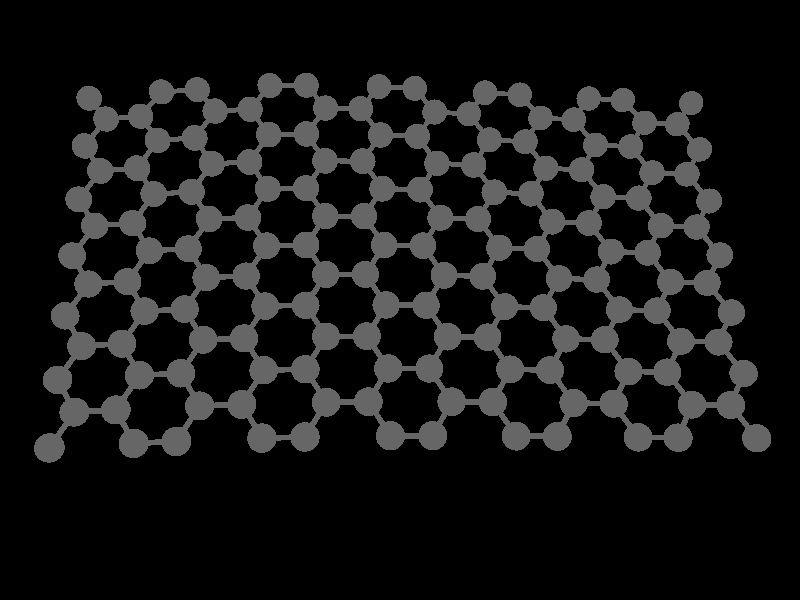 global_settings {
	ambient_light rgb <0.200000002980232, 0.200000002980232, 0.200000002980232>
	max_trace_level 15
}

background { color rgb <0,0,0> }

camera {
	perspective
	location <1.66830963807765, -16.1971768211877, 36.4901425357682>
	angle 40
	up <0.0588998324285667, 0.885409477135791, 0.46106492768157>
	right <0.997502082639013, -0.0341606982582956, -0.0618275167327427> * 1.33333333333333
	direction <-0.0389923693909291, 0.463554855969205, -0.885209856834328> }

light_source {
	<160.413175933352, 23.5449893410838, 211.606153260371>
	color rgb <1, 1, 1>
	fade_distance 365.312696602477
	fade_power 0
	parallel
	point_at <-160.413175933352, -23.5449893410838, -211.606153260371>
}

light_source {
	<-141.790274657833, 160.535314771661, -12.8585448753107>
	color rgb <0.300000011920929, 0.300000011920929, 0.300000011920929>
	fade_distance 365.312696602477
	fade_power 0
	parallel
	point_at <141.790274657833, -160.535314771661, 12.8585448753107>
}

#default {
	finish {ambient .8 diffuse 1 specular 1 roughness .005 metallic 0.5}
}

union {
cylinder {
	<-7.864178, -2.575187, 0.890837>, 	<-8.6074485, -2.5768525, 0.9076945>, 0.1
	pigment { rgbt <0.400000005960464, 0.400000005960464, 0.400000005960464, 0> }
}
cylinder {
	<-8.6074485, -2.5768525, 0.9076945>, 	<-9.350719, -2.578518, 0.924552>, 0.1
	pigment { rgbt <0.400000005960464, 0.400000005960464, 0.400000005960464, 0> }
}
cylinder {
	<-12.325386, -2.577116, 0.93817>, 	<-11.949053, -1.9329765, 0.942345>, 0.1
	pigment { rgbt <0.400000005960464, 0.400000005960464, 0.400000005960464, 0> }
}
cylinder {
	<-11.949053, -1.9329765, 0.942345>, 	<-11.57272, -1.288837, 0.94652>, 0.1
	pigment { rgbt <0.400000005960464, 0.400000005960464, 0.400000005960464, 0> }
}
cylinder {
	<-11.57272, -1.288837, 0.94652>, 	<-10.8308855, -1.2885205, 0.942676>, 0.1
	pigment { rgbt <0.400000005960464, 0.400000005960464, 0.400000005960464, 0> }
}
cylinder {
	<-10.8308855, -1.2885205, 0.942676>, 	<-10.089051, -1.288204, 0.938832>, 0.1
	pigment { rgbt <0.400000005960464, 0.400000005960464, 0.400000005960464, 0> }
}
cylinder {
	<-10.089051, -1.288204, 0.938832>, 	<-9.719885, -1.933361, 0.931692>, 0.1
	pigment { rgbt <0.400000005960464, 0.400000005960464, 0.400000005960464, 0> }
}
cylinder {
	<-9.719885, -1.933361, 0.931692>, 	<-9.350719, -2.578518, 0.924552>, 0.1
	pigment { rgbt <0.400000005960464, 0.400000005960464, 0.400000005960464, 0> }
}
cylinder {
	<-12.318972, 0.000369, 0.953217>, 	<-11.945846, -0.644234, 0.9498685>, 0.1
	pigment { rgbt <0.400000005960464, 0.400000005960464, 0.400000005960464, 0> }
}
cylinder {
	<-11.945846, -0.644234, 0.9498685>, 	<-11.57272, -1.288837, 0.94652>, 0.1
	pigment { rgbt <0.400000005960464, 0.400000005960464, 0.400000005960464, 0> }
}
cylinder {
	<-10.089051, -1.288204, 0.938832>, 	<-9.7172295, -0.6429015, 0.9372165>, 0.1
	pigment { rgbt <0.400000005960464, 0.400000005960464, 0.400000005960464, 0> }
}
cylinder {
	<-9.7172295, -0.6429015, 0.9372165>, 	<-9.345408, 0.002401, 0.935601>, 0.1
	pigment { rgbt <0.400000005960464, 0.400000005960464, 0.400000005960464, 0> }
}
cylinder {
	<-9.345408, 0.002401, 0.935601>, 	<-8.6026575, 0.0034815, 0.917953>, 0.1
	pigment { rgbt <0.400000005960464, 0.400000005960464, 0.400000005960464, 0> }
}
cylinder {
	<-8.6026575, 0.0034815, 0.917953>, 	<-7.859907, 0.004562, 0.900305>, 0.1
	pigment { rgbt <0.400000005960464, 0.400000005960464, 0.400000005960464, 0> }
}
cylinder {
	<-7.859907, 0.004562, 0.900305>, 	<-7.489249, -0.6399565, 0.883432>, 0.1
	pigment { rgbt <0.400000005960464, 0.400000005960464, 0.400000005960464, 0> }
}
cylinder {
	<-7.489249, -0.6399565, 0.883432>, 	<-7.118591, -1.284475, 0.866559>, 0.1
	pigment { rgbt <0.400000005960464, 0.400000005960464, 0.400000005960464, 0> }
}
cylinder {
	<-7.118591, -1.284475, 0.866559>, 	<-7.4913845, -1.929831, 0.878698>, 0.1
	pigment { rgbt <0.400000005960464, 0.400000005960464, 0.400000005960464, 0> }
}
cylinder {
	<-7.4913845, -1.929831, 0.878698>, 	<-7.864178, -2.575187, 0.890837>, 0.1
	pigment { rgbt <0.400000005960464, 0.400000005960464, 0.400000005960464, 0> }
}
cylinder {
	<-4.891053, -2.56881, 0.740132>, 	<-5.2618305, -1.9250795, 0.765246>, 0.1
	pigment { rgbt <0.400000005960464, 0.400000005960464, 0.400000005960464, 0> }
}
cylinder {
	<-5.2618305, -1.9250795, 0.765246>, 	<-5.632608, -1.281349, 0.79036>, 0.1
	pigment { rgbt <0.400000005960464, 0.400000005960464, 0.400000005960464, 0> }
}
cylinder {
	<-5.632608, -1.281349, 0.79036>, 	<-6.3755995, -1.282912, 0.8284595>, 0.1
	pigment { rgbt <0.400000005960464, 0.400000005960464, 0.400000005960464, 0> }
}
cylinder {
	<-6.3755995, -1.282912, 0.8284595>, 	<-7.118591, -1.284475, 0.866559>, 0.1
	pigment { rgbt <0.400000005960464, 0.400000005960464, 0.400000005960464, 0> }
}
cylinder {
	<-5.632608, -1.281349, 0.79036>, 	<-5.261001, -0.6363685, 0.7686515>, 0.1
	pigment { rgbt <0.400000005960464, 0.400000005960464, 0.400000005960464, 0> }
}
cylinder {
	<-5.261001, -0.6363685, 0.7686515>, 	<-4.889394, 0.008612, 0.746943>, 0.1
	pigment { rgbt <0.400000005960464, 0.400000005960464, 0.400000005960464, 0> }
}
cylinder {
	<-4.889394, 0.008612, 0.746943>, 	<-5.26067, 0.65279, 0.7763925>, 0.1
	pigment { rgbt <0.400000005960464, 0.400000005960464, 0.400000005960464, 0> }
}
cylinder {
	<-5.26067, 0.65279, 0.7763925>, 	<-5.631946, 1.296968, 0.805842>, 0.1
	pigment { rgbt <0.400000005960464, 0.400000005960464, 0.400000005960464, 0> }
}
cylinder {
	<-5.631946, 1.296968, 0.805842>, 	<-6.3747965, 1.296168, 0.843427>, 0.1
	pigment { rgbt <0.400000005960464, 0.400000005960464, 0.400000005960464, 0> }
}
cylinder {
	<-6.3747965, 1.296168, 0.843427>, 	<-7.117647, 1.295368, 0.881012>, 0.1
	pigment { rgbt <0.400000005960464, 0.400000005960464, 0.400000005960464, 0> }
}
cylinder {
	<-7.117647, 1.295368, 0.881012>, 	<-7.488777, 0.649965, 0.8906585>, 0.1
	pigment { rgbt <0.400000005960464, 0.400000005960464, 0.400000005960464, 0> }
}
cylinder {
	<-7.488777, 0.649965, 0.8906585>, 	<-7.859907, 0.004562, 0.900305>, 0.1
	pigment { rgbt <0.400000005960464, 0.400000005960464, 0.400000005960464, 0> }
}
cylinder {
	<-7.117647, 1.295368, 0.881012>, 	<-7.4899485, 1.9399395, 0.8968655>, 0.1
	pigment { rgbt <0.400000005960464, 0.400000005960464, 0.400000005960464, 0> }
}
cylinder {
	<-7.4899485, 1.9399395, 0.8968655>, 	<-7.86225, 2.584511, 0.912719>, 0.1
	pigment { rgbt <0.400000005960464, 0.400000005960464, 0.400000005960464, 0> }
}
cylinder {
	<-7.86225, 2.584511, 0.912719>, 	<-8.6051485, 2.58373, 0.9285835>, 0.1
	pigment { rgbt <0.400000005960464, 0.400000005960464, 0.400000005960464, 0> }
}
cylinder {
	<-8.6051485, 2.58373, 0.9285835>, 	<-9.348047, 2.582949, 0.944448>, 0.1
	pigment { rgbt <0.400000005960464, 0.400000005960464, 0.400000005960464, 0> }
}
cylinder {
	<-9.348047, 2.582949, 0.944448>, 	<-9.7178005, 1.9373295, 0.947578>, 0.1
	pigment { rgbt <0.400000005960464, 0.400000005960464, 0.400000005960464, 0> }
}
cylinder {
	<-9.7178005, 1.9373295, 0.947578>, 	<-10.087554, 1.29171, 0.950708>, 0.1
	pigment { rgbt <0.400000005960464, 0.400000005960464, 0.400000005960464, 0> }
}
cylinder {
	<-10.087554, 1.29171, 0.950708>, 	<-9.716481, 0.6470555, 0.9431545>, 0.1
	pigment { rgbt <0.400000005960464, 0.400000005960464, 0.400000005960464, 0> }
}
cylinder {
	<-9.716481, 0.6470555, 0.9431545>, 	<-9.345408, 0.002401, 0.935601>, 0.1
	pigment { rgbt <0.400000005960464, 0.400000005960464, 0.400000005960464, 0> }
}
cylinder {
	<-10.087554, 1.29171, 0.950708>, 	<-10.829325, 1.2906955, 0.954243>, 0.1
	pigment { rgbt <0.400000005960464, 0.400000005960464, 0.400000005960464, 0> }
}
cylinder {
	<-10.829325, 1.2906955, 0.954243>, 	<-11.571096, 1.289681, 0.957778>, 0.1
	pigment { rgbt <0.400000005960464, 0.400000005960464, 0.400000005960464, 0> }
}
cylinder {
	<-11.571096, 1.289681, 0.957778>, 	<-11.945034, 0.645025, 0.9554975>, 0.1
	pigment { rgbt <0.400000005960464, 0.400000005960464, 0.400000005960464, 0> }
}
cylinder {
	<-11.945034, 0.645025, 0.9554975>, 	<-12.318972, 0.000369, 0.953217>, 0.1
	pigment { rgbt <0.400000005960464, 0.400000005960464, 0.400000005960464, 0> }
}
cylinder {
	<-11.571096, 1.289681, 0.957778>, 	<-11.946511, 1.933287, 0.957214>, 0.1
	pigment { rgbt <0.400000005960464, 0.400000005960464, 0.400000005960464, 0> }
}
cylinder {
	<-11.946511, 1.933287, 0.957214>, 	<-12.321926, 2.576893, 0.95665>, 0.1
	pigment { rgbt <0.400000005960464, 0.400000005960464, 0.400000005960464, 0> }
}
cylinder {
	<-3.405653, 0.010601, 0.621803>, 	<-3.035195, 0.655171, 0.588749>, 0.1
	pigment { rgbt <0.400000005960464, 0.400000005960464, 0.400000005960464, 0> }
}
cylinder {
	<-3.035195, 0.655171, 0.588749>, 	<-2.664737, 1.299741, 0.555695>, 0.1
	pigment { rgbt <0.400000005960464, 0.400000005960464, 0.400000005960464, 0> }
}
cylinder {
	<-3.406394, -2.565548, 0.615998>, 	<-3.035571, -1.921167, 0.5782575>, 0.1
	pigment { rgbt <0.400000005960464, 0.400000005960464, 0.400000005960464, 0> }
}
cylinder {
	<-3.035571, -1.921167, 0.5782575>, 	<-2.664748, -1.276786, 0.540517>, 0.1
	pigment { rgbt <0.400000005960464, 0.400000005960464, 0.400000005960464, 0> }
}
cylinder {
	<-2.664748, -1.276786, 0.540517>, 	<-3.0352005, -0.6330925, 0.58116>, 0.1
	pigment { rgbt <0.400000005960464, 0.400000005960464, 0.400000005960464, 0> }
}
cylinder {
	<-3.0352005, -0.6330925, 0.58116>, 	<-3.405653, 0.010601, 0.621803>, 0.1
	pigment { rgbt <0.400000005960464, 0.400000005960464, 0.400000005960464, 0> }
}
cylinder {
	<-2.664737, 1.299741, 0.555695>, 	<-3.0357185, 1.9436585, 0.5979275>, 0.1
	pigment { rgbt <0.400000005960464, 0.400000005960464, 0.400000005960464, 0> }
}
cylinder {
	<-3.0357185, 1.9436585, 0.5979275>, 	<-3.4067, 2.587576, 0.64016>, 0.1
	pigment { rgbt <0.400000005960464, 0.400000005960464, 0.400000005960464, 0> }
}
cylinder {
	<-5.631946, 1.296968, 0.805842>, 	<-5.2613875, 1.9419235, 0.785316>, 0.1
	pigment { rgbt <0.400000005960464, 0.400000005960464, 0.400000005960464, 0> }
}
cylinder {
	<-5.2613875, 1.9419235, 0.785316>, 	<-4.890829, 2.586879, 0.76479>, 0.1
	pigment { rgbt <0.400000005960464, 0.400000005960464, 0.400000005960464, 0> }
}
cylinder {
	<-4.890829, 2.586879, 0.76479>, 	<-4.1487645, 2.5872275, 0.702475>, 0.1
	pigment { rgbt <0.400000005960464, 0.400000005960464, 0.400000005960464, 0> }
}
cylinder {
	<-4.1487645, 2.5872275, 0.702475>, 	<-3.4067, 2.587576, 0.64016>, 0.1
	pigment { rgbt <0.400000005960464, 0.400000005960464, 0.400000005960464, 0> }
}
cylinder {
	<-4.889394, 0.008612, 0.746943>, 	<-4.1475235, 0.0096065, 0.684373>, 0.1
	pigment { rgbt <0.400000005960464, 0.400000005960464, 0.400000005960464, 0> }
}
cylinder {
	<-4.1475235, 0.0096065, 0.684373>, 	<-3.405653, 0.010601, 0.621803>, 0.1
	pigment { rgbt <0.400000005960464, 0.400000005960464, 0.400000005960464, 0> }
}
cylinder {
	<-4.891053, -2.56881, 0.740132>, 	<-4.1487235, -2.567179, 0.678065>, 0.1
	pigment { rgbt <0.400000005960464, 0.400000005960464, 0.400000005960464, 0> }
}
cylinder {
	<-4.1487235, -2.567179, 0.678065>, 	<-3.406394, -2.565548, 0.615998>, 0.1
	pigment { rgbt <0.400000005960464, 0.400000005960464, 0.400000005960464, 0> }
}
cylinder {
	<1.763623, 1.303062, -0.054996>, 	<1.3953105, 1.9468805, 0.0058525>, 0.1
	pigment { rgbt <0.400000005960464, 0.400000005960464, 0.400000005960464, 0> }
}
cylinder {
	<1.3953105, 1.9468805, 0.0058525>, 	<1.026998, 2.590699, 0.066701>, 0.1
	pigment { rgbt <0.400000005960464, 0.400000005960464, 0.400000005960464, 0> }
}
cylinder {
	<1.765373, -1.273263, -0.062808>, 	<1.3968265, -0.629443, -0.0025945>, 0.1
	pigment { rgbt <0.400000005960464, 0.400000005960464, 0.400000005960464, 0> }
}
cylinder {
	<1.3968265, -0.629443, -0.0025945>, 	<1.02828, 0.014377, 0.057619>, 0.1
	pigment { rgbt <0.400000005960464, 0.400000005960464, 0.400000005960464, 0> }
}
cylinder {
	<1.02828, 0.014377, 0.057619>, 	<1.3959515, 0.6587195, 0.0013115>, 0.1
	pigment { rgbt <0.400000005960464, 0.400000005960464, 0.400000005960464, 0> }
}
cylinder {
	<1.3959515, 0.6587195, 0.0013115>, 	<1.763623, 1.303062, -0.054996>, 0.1
	pigment { rgbt <0.400000005960464, 0.400000005960464, 0.400000005960464, 0> }
}
cylinder {
	<1.030074, -2.561104, 0.052744>, 	<1.3977235, -1.9171835, -0.005032>, 0.1
	pigment { rgbt <0.400000005960464, 0.400000005960464, 0.400000005960464, 0> }
}
cylinder {
	<1.3977235, -1.9171835, -0.005032>, 	<1.765373, -1.273263, -0.062808>, 0.1
	pigment { rgbt <0.400000005960464, 0.400000005960464, 0.400000005960464, 0> }
}
cylinder {
	<-0.447041, 2.589592, 0.287707>, 	<0.2899785, 2.5901455, 0.177204>, 0.1
	pigment { rgbt <0.400000005960464, 0.400000005960464, 0.400000005960464, 0> }
}
cylinder {
	<0.2899785, 2.5901455, 0.177204>, 	<1.026998, 2.590699, 0.066701>, 0.1
	pigment { rgbt <0.400000005960464, 0.400000005960464, 0.400000005960464, 0> }
}
cylinder {
	<-0.446172, 0.013452, 0.273977>, 	<-0.815653, 0.657184, 0.32717>, 0.1
	pigment { rgbt <0.400000005960464, 0.400000005960464, 0.400000005960464, 0> }
}
cylinder {
	<-0.815653, 0.657184, 0.32717>, 	<-1.185134, 1.300916, 0.380363>, 0.1
	pigment { rgbt <0.400000005960464, 0.400000005960464, 0.400000005960464, 0> }
}
cylinder {
	<-0.446172, 0.013452, 0.273977>, 	<0.291054, 0.0139145, 0.165798>, 0.1
	pigment { rgbt <0.400000005960464, 0.400000005960464, 0.400000005960464, 0> }
}
cylinder {
	<0.291054, 0.0139145, 0.165798>, 	<1.02828, 0.014377, 0.057619>, 0.1
	pigment { rgbt <0.400000005960464, 0.400000005960464, 0.400000005960464, 0> }
}
cylinder {
	<-0.445036, -2.561881, 0.268961>, 	<-0.8149355, -1.91845, 0.3178685>, 0.1
	pigment { rgbt <0.400000005960464, 0.400000005960464, 0.400000005960464, 0> }
}
cylinder {
	<-0.8149355, -1.91845, 0.3178685>, 	<-1.184835, -1.275019, 0.366776>, 0.1
	pigment { rgbt <0.400000005960464, 0.400000005960464, 0.400000005960464, 0> }
}
cylinder {
	<-0.445036, -2.561881, 0.268961>, 	<0.292519, -2.5614925, 0.1608525>, 0.1
	pigment { rgbt <0.400000005960464, 0.400000005960464, 0.400000005960464, 0> }
}
cylinder {
	<0.292519, -2.5614925, 0.1608525>, 	<1.030074, -2.561104, 0.052744>, 0.1
	pigment { rgbt <0.400000005960464, 0.400000005960464, 0.400000005960464, 0> }
}
cylinder {
	<-1.185134, 1.300916, 0.380363>, 	<-0.8160875, 1.945254, 0.334035>, 0.1
	pigment { rgbt <0.400000005960464, 0.400000005960464, 0.400000005960464, 0> }
}
cylinder {
	<-0.8160875, 1.945254, 0.334035>, 	<-0.447041, 2.589592, 0.287707>, 0.1
	pigment { rgbt <0.400000005960464, 0.400000005960464, 0.400000005960464, 0> }
}
cylinder {
	<-1.184835, -1.275019, 0.366776>, 	<-0.8155035, -0.6307835, 0.3203765>, 0.1
	pigment { rgbt <0.400000005960464, 0.400000005960464, 0.400000005960464, 0> }
}
cylinder {
	<-0.8155035, -0.6307835, 0.3203765>, 	<-0.446172, 0.013452, 0.273977>, 0.1
	pigment { rgbt <0.400000005960464, 0.400000005960464, 0.400000005960464, 0> }
}
cylinder {
	<-2.664737, 1.299741, 0.555695>, 	<-1.9249355, 1.3003285, 0.468029>, 0.1
	pigment { rgbt <0.400000005960464, 0.400000005960464, 0.400000005960464, 0> }
}
cylinder {
	<-1.9249355, 1.3003285, 0.468029>, 	<-1.185134, 1.300916, 0.380363>, 0.1
	pigment { rgbt <0.400000005960464, 0.400000005960464, 0.400000005960464, 0> }
}
cylinder {
	<-2.664748, -1.276786, 0.540517>, 	<-1.9247915, -1.2759025, 0.4536465>, 0.1
	pigment { rgbt <0.400000005960464, 0.400000005960464, 0.400000005960464, 0> }
}
cylinder {
	<-1.9247915, -1.2759025, 0.4536465>, 	<-1.184835, -1.275019, 0.366776>, 0.1
	pigment { rgbt <0.400000005960464, 0.400000005960464, 0.400000005960464, 0> }
}
cylinder {
	<6.162567, 1.305579, -0.836076>, 	<5.795978, 1.950102, -0.771181>, 0.1
	pigment { rgbt <0.400000005960464, 0.400000005960464, 0.400000005960464, 0> }
}
cylinder {
	<5.795978, 1.950102, -0.771181>, 	<5.429389, 2.594625, -0.706286>, 0.1
	pigment { rgbt <0.400000005960464, 0.400000005960464, 0.400000005960464, 0> }
}
cylinder {
	<6.168035, -1.273541, -0.832028>, 	<5.8005575, -0.628945, -0.7651735>, 0.1
	pigment { rgbt <0.400000005960464, 0.400000005960464, 0.400000005960464, 0> }
}
cylinder {
	<5.8005575, -0.628945, -0.7651735>, 	<5.43308, 0.015651, -0.698319>, 0.1
	pigment { rgbt <0.400000005960464, 0.400000005960464, 0.400000005960464, 0> }
}
cylinder {
	<5.43308, 0.015651, -0.698319>, 	<5.7978235, 0.660615, -0.7671975>, 0.1
	pigment { rgbt <0.400000005960464, 0.400000005960464, 0.400000005960464, 0> }
}
cylinder {
	<5.7978235, 0.660615, -0.7671975>, 	<6.162567, 1.305579, -0.836076>, 0.1
	pigment { rgbt <0.400000005960464, 0.400000005960464, 0.400000005960464, 0> }
}
cylinder {
	<3.964747, 2.593211, -0.436618>, 	<4.697068, 2.593918, -0.571452>, 0.1
	pigment { rgbt <0.400000005960464, 0.400000005960464, 0.400000005960464, 0> }
}
cylinder {
	<4.697068, 2.593918, -0.571452>, 	<5.429389, 2.594625, -0.706286>, 0.1
	pigment { rgbt <0.400000005960464, 0.400000005960464, 0.400000005960464, 0> }
}
cylinder {
	<5.438859, -2.562696, -0.700393>, 	<5.803447, -1.9181185, -0.7662105>, 0.1
	pigment { rgbt <0.400000005960464, 0.400000005960464, 0.400000005960464, 0> }
}
cylinder {
	<5.803447, -1.9181185, -0.7662105>, 	<6.168035, -1.273541, -0.832028>, 0.1
	pigment { rgbt <0.400000005960464, 0.400000005960464, 0.400000005960464, 0> }
}
cylinder {
	<3.232591, 1.303926, -0.304184>, 	<3.598669, 1.9485685, -0.370401>, 0.1
	pigment { rgbt <0.400000005960464, 0.400000005960464, 0.400000005960464, 0> }
}
cylinder {
	<3.598669, 1.9485685, -0.370401>, 	<3.964747, 2.593211, -0.436618>, 0.1
	pigment { rgbt <0.400000005960464, 0.400000005960464, 0.400000005960464, 0> }
}
cylinder {
	<3.967528, 0.015535, -0.434254>, 	<3.6000595, 0.6597305, -0.369219>, 0.1
	pigment { rgbt <0.400000005960464, 0.400000005960464, 0.400000005960464, 0> }
}
cylinder {
	<3.6000595, 0.6597305, -0.369219>, 	<3.232591, 1.303926, -0.304184>, 0.1
	pigment { rgbt <0.400000005960464, 0.400000005960464, 0.400000005960464, 0> }
}
cylinder {
	<3.967528, 0.015535, -0.434254>, 	<4.700304, 0.015593, -0.5662865>, 0.1
	pigment { rgbt <0.400000005960464, 0.400000005960464, 0.400000005960464, 0> }
}
cylinder {
	<4.700304, 0.015593, -0.5662865>, 	<5.43308, 0.015651, -0.698319>, 0.1
	pigment { rgbt <0.400000005960464, 0.400000005960464, 0.400000005960464, 0> }
}
cylinder {
	<3.971855, -2.561452, -0.437804>, 	<3.6035895, -1.9173695, -0.373005>, 0.1
	pigment { rgbt <0.400000005960464, 0.400000005960464, 0.400000005960464, 0> }
}
cylinder {
	<3.6035895, -1.9173695, -0.373005>, 	<3.235324, -1.273287, -0.308206>, 0.1
	pigment { rgbt <0.400000005960464, 0.400000005960464, 0.400000005960464, 0> }
}
cylinder {
	<3.971855, -2.561452, -0.437804>, 	<4.705357, -2.562074, -0.5690985>, 0.1
	pigment { rgbt <0.400000005960464, 0.400000005960464, 0.400000005960464, 0> }
}
cylinder {
	<4.705357, -2.562074, -0.5690985>, 	<5.438859, -2.562696, -0.700393>, 0.1
	pigment { rgbt <0.400000005960464, 0.400000005960464, 0.400000005960464, 0> }
}
cylinder {
	<3.235324, -1.273287, -0.308206>, 	<3.601426, -0.628876, -0.37123>, 0.1
	pigment { rgbt <0.400000005960464, 0.400000005960464, 0.400000005960464, 0> }
}
cylinder {
	<3.601426, -0.628876, -0.37123>, 	<3.967528, 0.015535, -0.434254>, 0.1
	pigment { rgbt <0.400000005960464, 0.400000005960464, 0.400000005960464, 0> }
}
cylinder {
	<10.546047, 1.308082, -1.649936>, 	<10.180079, 1.9529865, -1.5890745>, 0.1
	pigment { rgbt <0.400000005960464, 0.400000005960464, 0.400000005960464, 0> }
}
cylinder {
	<10.180079, 1.9529865, -1.5890745>, 	<9.814111, 2.597891, -1.528213>, 0.1
	pigment { rgbt <0.400000005960464, 0.400000005960464, 0.400000005960464, 0> }
}
cylinder {
	<10.555141, -1.271869, -1.63618>, 	<10.187589, -0.627292, -1.571729>, 0.1
	pigment { rgbt <0.400000005960464, 0.400000005960464, 0.400000005960464, 0> }
}
cylinder {
	<10.187589, -0.627292, -1.571729>, 	<9.820037, 0.017285, -1.507278>, 0.1
	pigment { rgbt <0.400000005960464, 0.400000005960464, 0.400000005960464, 0> }
}
cylinder {
	<9.820037, 0.017285, -1.507278>, 	<10.183042, 0.6626835, -1.578607>, 0.1
	pigment { rgbt <0.400000005960464, 0.400000005960464, 0.400000005960464, 0> }
}
cylinder {
	<10.183042, 0.6626835, -1.578607>, 	<10.546047, 1.308082, -1.649936>, 0.1
	pigment { rgbt <0.400000005960464, 0.400000005960464, 0.400000005960464, 0> }
}
cylinder {
	<8.353304, 2.596889, -1.255388>, 	<9.0837075, 2.59739, -1.3918005>, 0.1
	pigment { rgbt <0.400000005960464, 0.400000005960464, 0.400000005960464, 0> }
}
cylinder {
	<9.0837075, 2.59739, -1.3918005>, 	<9.814111, 2.597891, -1.528213>, 0.1
	pigment { rgbt <0.400000005960464, 0.400000005960464, 0.400000005960464, 0> }
}
cylinder {
	<9.831365, -2.563871, -1.503737>, 	<10.193253, -1.91787, -1.5699585>, 0.1
	pigment { rgbt <0.400000005960464, 0.400000005960464, 0.400000005960464, 0> }
}
cylinder {
	<10.193253, -1.91787, -1.5699585>, 	<10.555141, -1.271869, -1.63618>, 0.1
	pigment { rgbt <0.400000005960464, 0.400000005960464, 0.400000005960464, 0> }
}
cylinder {
	<7.624992, 1.306338, -1.108614>, 	<7.989148, 1.9516135, -1.182001>, 0.1
	pigment { rgbt <0.400000005960464, 0.400000005960464, 0.400000005960464, 0> }
}
cylinder {
	<7.989148, 1.9516135, -1.182001>, 	<8.353304, 2.596889, -1.255388>, 0.1
	pigment { rgbt <0.400000005960464, 0.400000005960464, 0.400000005960464, 0> }
}
cylinder {
	<8.358579, 0.016611, -1.238086>, 	<7.9917855, 0.6614745, -1.17335>, 0.1
	pigment { rgbt <0.400000005960464, 0.400000005960464, 0.400000005960464, 0> }
}
cylinder {
	<7.9917855, 0.6614745, -1.17335>, 	<7.624992, 1.306338, -1.108614>, 0.1
	pigment { rgbt <0.400000005960464, 0.400000005960464, 0.400000005960464, 0> }
}
cylinder {
	<8.358579, 0.016611, -1.238086>, 	<9.089308, 0.016948, -1.372682>, 0.1
	pigment { rgbt <0.400000005960464, 0.400000005960464, 0.400000005960464, 0> }
}
cylinder {
	<9.089308, 0.016948, -1.372682>, 	<9.820037, 0.017285, -1.507278>, 0.1
	pigment { rgbt <0.400000005960464, 0.400000005960464, 0.400000005960464, 0> }
}
cylinder {
	<8.368281, -2.563704, -1.236396>, 	<8.0000375, -1.918908, -1.168642>, 0.1
	pigment { rgbt <0.400000005960464, 0.400000005960464, 0.400000005960464, 0> }
}
cylinder {
	<8.0000375, -1.918908, -1.168642>, 	<7.631794, -1.274112, -1.100888>, 0.1
	pigment { rgbt <0.400000005960464, 0.400000005960464, 0.400000005960464, 0> }
}
cylinder {
	<8.368281, -2.563704, -1.236396>, 	<9.099823, -2.5637875, -1.3700665>, 0.1
	pigment { rgbt <0.400000005960464, 0.400000005960464, 0.400000005960464, 0> }
}
cylinder {
	<9.099823, -2.5637875, -1.3700665>, 	<9.831365, -2.563871, -1.503737>, 0.1
	pigment { rgbt <0.400000005960464, 0.400000005960464, 0.400000005960464, 0> }
}
cylinder {
	<7.631794, -1.274112, -1.100888>, 	<7.9951865, -0.6287505, -1.169487>, 0.1
	pigment { rgbt <0.400000005960464, 0.400000005960464, 0.400000005960464, 0> }
}
cylinder {
	<7.9951865, -0.6287505, -1.169487>, 	<8.358579, 0.016611, -1.238086>, 0.1
	pigment { rgbt <0.400000005960464, 0.400000005960464, 0.400000005960464, 0> }
}
cylinder {
	<12.005471, 1.309034, -1.91647>, 	<12.372213, 1.953319, -1.991098>, 0.1
	pigment { rgbt <0.400000005960464, 0.400000005960464, 0.400000005960464, 0> }
}
cylinder {
	<12.372213, 1.953319, -1.991098>, 	<12.738955, 2.597604, -2.065726>, 0.1
	pigment { rgbt <0.400000005960464, 0.400000005960464, 0.400000005960464, 0> }
}
cylinder {
	<12.745935, 0.021444, -2.038918>, 	<12.375703, 0.665239, -1.977694>, 0.1
	pigment { rgbt <0.400000005960464, 0.400000005960464, 0.400000005960464, 0> }
}
cylinder {
	<12.375703, 0.665239, -1.977694>, 	<12.005471, 1.309034, -1.91647>, 0.1
	pigment { rgbt <0.400000005960464, 0.400000005960464, 0.400000005960464, 0> }
}
cylinder {
	<12.759302, -2.5558, -2.032075>, 	<12.3872965, -1.912551, -1.9661775>, 0.1
	pigment { rgbt <0.400000005960464, 0.400000005960464, 0.400000005960464, 0> }
}
cylinder {
	<12.3872965, -1.912551, -1.9661775>, 	<12.015291, -1.269302, -1.90028>, 0.1
	pigment { rgbt <0.400000005960464, 0.400000005960464, 0.400000005960464, 0> }
}
cylinder {
	<12.015291, -1.269302, -1.90028>, 	<12.380613, -0.623929, -1.969599>, 0.1
	pigment { rgbt <0.400000005960464, 0.400000005960464, 0.400000005960464, 0> }
}
cylinder {
	<12.380613, -0.623929, -1.969599>, 	<12.745935, 0.021444, -2.038918>, 0.1
	pigment { rgbt <0.400000005960464, 0.400000005960464, 0.400000005960464, 0> }
}
cylinder {
	<1.763623, 1.303062, -0.054996>, 	<2.498107, 1.303494, -0.17959>, 0.1
	pigment { rgbt <0.400000005960464, 0.400000005960464, 0.400000005960464, 0> }
}
cylinder {
	<2.498107, 1.303494, -0.17959>, 	<3.232591, 1.303926, -0.304184>, 0.1
	pigment { rgbt <0.400000005960464, 0.400000005960464, 0.400000005960464, 0> }
}
cylinder {
	<1.765373, -1.273263, -0.062808>, 	<2.5003485, -1.273275, -0.185507>, 0.1
	pigment { rgbt <0.400000005960464, 0.400000005960464, 0.400000005960464, 0> }
}
cylinder {
	<2.5003485, -1.273275, -0.185507>, 	<3.235324, -1.273287, -0.308206>, 0.1
	pigment { rgbt <0.400000005960464, 0.400000005960464, 0.400000005960464, 0> }
}
cylinder {
	<6.162567, 1.305579, -0.836076>, 	<6.8937795, 1.3059585, -0.972345>, 0.1
	pigment { rgbt <0.400000005960464, 0.400000005960464, 0.400000005960464, 0> }
}
cylinder {
	<6.8937795, 1.3059585, -0.972345>, 	<7.624992, 1.306338, -1.108614>, 0.1
	pigment { rgbt <0.400000005960464, 0.400000005960464, 0.400000005960464, 0> }
}
cylinder {
	<6.168035, -1.273541, -0.832028>, 	<6.8999145, -1.2738265, -0.966458>, 0.1
	pigment { rgbt <0.400000005960464, 0.400000005960464, 0.400000005960464, 0> }
}
cylinder {
	<6.8999145, -1.2738265, -0.966458>, 	<7.631794, -1.274112, -1.100888>, 0.1
	pigment { rgbt <0.400000005960464, 0.400000005960464, 0.400000005960464, 0> }
}
cylinder {
	<10.546047, 1.308082, -1.649936>, 	<11.275759, 1.308558, -1.783203>, 0.1
	pigment { rgbt <0.400000005960464, 0.400000005960464, 0.400000005960464, 0> }
}
cylinder {
	<11.275759, 1.308558, -1.783203>, 	<12.005471, 1.309034, -1.91647>, 0.1
	pigment { rgbt <0.400000005960464, 0.400000005960464, 0.400000005960464, 0> }
}
cylinder {
	<10.555141, -1.271869, -1.63618>, 	<11.285216, -1.2705855, -1.76823>, 0.1
	pigment { rgbt <0.400000005960464, 0.400000005960464, 0.400000005960464, 0> }
}
cylinder {
	<11.285216, -1.2705855, -1.76823>, 	<12.015291, -1.269302, -1.90028>, 0.1
	pigment { rgbt <0.400000005960464, 0.400000005960464, 0.400000005960464, 0> }
}
cylinder {
	<-0.449564, 5.164935, 0.2933>, 	<0.2874445, 5.1655635, 0.1794825>, 0.1
	pigment { rgbt <0.400000005960464, 0.400000005960464, 0.400000005960464, 0> }
}
cylinder {
	<0.2874445, 5.1655635, 0.1794825>, 	<1.024453, 5.166192, 0.065665>, 0.1
	pigment { rgbt <0.400000005960464, 0.400000005960464, 0.400000005960464, 0> }
}
cylinder {
	<3.962427, 5.169994, -0.452696>, 	<4.694804, 5.1713615, -0.5907635>, 0.1
	pigment { rgbt <0.400000005960464, 0.400000005960464, 0.400000005960464, 0> }
}
cylinder {
	<4.694804, 5.1713615, -0.5907635>, 	<5.427181, 5.172729, -0.728831>, 0.1
	pigment { rgbt <0.400000005960464, 0.400000005960464, 0.400000005960464, 0> }
}
cylinder {
	<1.761808, 3.879364, -0.053422>, 	<1.3931305, 4.522778, 0.0061215>, 0.1
	pigment { rgbt <0.400000005960464, 0.400000005960464, 0.400000005960464, 0> }
}
cylinder {
	<1.3931305, 4.522778, 0.0061215>, 	<1.024453, 5.166192, 0.065665>, 0.1
	pigment { rgbt <0.400000005960464, 0.400000005960464, 0.400000005960464, 0> }
}
cylinder {
	<1.761808, 3.879364, -0.053422>, 	<2.496039, 3.880218, -0.1814545>, 0.1
	pigment { rgbt <0.400000005960464, 0.400000005960464, 0.400000005960464, 0> }
}
cylinder {
	<2.496039, 3.880218, -0.1814545>, 	<3.23027, 3.881072, -0.309487>, 0.1
	pigment { rgbt <0.400000005960464, 0.400000005960464, 0.400000005960464, 0> }
}
cylinder {
	<3.23027, 3.881072, -0.309487>, 	<3.5963485, 4.525533, -0.3810915>, 0.1
	pigment { rgbt <0.400000005960464, 0.400000005960464, 0.400000005960464, 0> }
}
cylinder {
	<3.5963485, 4.525533, -0.3810915>, 	<3.962427, 5.169994, -0.452696>, 0.1
	pigment { rgbt <0.400000005960464, 0.400000005960464, 0.400000005960464, 0> }
}
cylinder {
	<8.352699, 5.176872, -1.287469>, 	<9.0834375, 5.177816, -1.4255815>, 0.1
	pigment { rgbt <0.400000005960464, 0.400000005960464, 0.400000005960464, 0> }
}
cylinder {
	<9.0834375, 5.177816, -1.4255815>, 	<9.814176, 5.17876, -1.563694>, 0.1
	pigment { rgbt <0.400000005960464, 0.400000005960464, 0.400000005960464, 0> }
}
cylinder {
	<6.159712, 3.884552, -0.853966>, 	<5.7934465, 4.5286405, -0.7913985>, 0.1
	pigment { rgbt <0.400000005960464, 0.400000005960464, 0.400000005960464, 0> }
}
cylinder {
	<5.7934465, 4.5286405, -0.7913985>, 	<5.427181, 5.172729, -0.728831>, 0.1
	pigment { rgbt <0.400000005960464, 0.400000005960464, 0.400000005960464, 0> }
}
cylinder {
	<6.159712, 3.884552, -0.853966>, 	<6.8908405, 3.885588, -0.9926985>, 0.1
	pigment { rgbt <0.400000005960464, 0.400000005960464, 0.400000005960464, 0> }
}
cylinder {
	<6.8908405, 3.885588, -0.9926985>, 	<7.621969, 3.886624, -1.131431>, 0.1
	pigment { rgbt <0.400000005960464, 0.400000005960464, 0.400000005960464, 0> }
}
cylinder {
	<12.002026, 3.887182, -1.950066>, 	<12.3706785, 4.5308325, -2.028682>, 0.1
	pigment { rgbt <0.400000005960464, 0.400000005960464, 0.400000005960464, 0> }
}
cylinder {
	<12.3706785, 4.5308325, -2.028682>, 	<12.739331, 5.174483, -2.107298>, 0.1
	pigment { rgbt <0.400000005960464, 0.400000005960464, 0.400000005960464, 0> }
}
cylinder {
	<7.621969, 3.886624, -1.131431>, 	<7.987334, 4.531748, -1.20945>, 0.1
	pigment { rgbt <0.400000005960464, 0.400000005960464, 0.400000005960464, 0> }
}
cylinder {
	<7.987334, 4.531748, -1.20945>, 	<8.352699, 5.176872, -1.287469>, 0.1
	pigment { rgbt <0.400000005960464, 0.400000005960464, 0.400000005960464, 0> }
}
cylinder {
	<10.542899, 3.887865, -1.680384>, 	<10.1785375, 4.5333125, -1.622039>, 0.1
	pigment { rgbt <0.400000005960464, 0.400000005960464, 0.400000005960464, 0> }
}
cylinder {
	<10.1785375, 4.5333125, -1.622039>, 	<9.814176, 5.17876, -1.563694>, 0.1
	pigment { rgbt <0.400000005960464, 0.400000005960464, 0.400000005960464, 0> }
}
cylinder {
	<10.542899, 3.887865, -1.680384>, 	<11.2724625, 3.8875235, -1.815225>, 0.1
	pigment { rgbt <0.400000005960464, 0.400000005960464, 0.400000005960464, 0> }
}
cylinder {
	<11.2724625, 3.8875235, -1.815225>, 	<12.002026, 3.887182, -1.950066>, 0.1
	pigment { rgbt <0.400000005960464, 0.400000005960464, 0.400000005960464, 0> }
}
cylinder {
	<-1.186967, 3.876908, 0.393279>, 	<-0.8182655, 4.5209215, 0.3432895>, 0.1
	pigment { rgbt <0.400000005960464, 0.400000005960464, 0.400000005960464, 0> }
}
cylinder {
	<-0.8182655, 4.5209215, 0.3432895>, 	<-0.449564, 5.164935, 0.2933>, 0.1
	pigment { rgbt <0.400000005960464, 0.400000005960464, 0.400000005960464, 0> }
}
cylinder {
	<-2.666996, 3.876363, 0.571393>, 	<-3.039124, 4.5201435, 0.6117155>, 0.1
	pigment { rgbt <0.400000005960464, 0.400000005960464, 0.400000005960464, 0> }
}
cylinder {
	<-3.039124, 4.5201435, 0.6117155>, 	<-3.411252, 5.163924, 0.652038>, 0.1
	pigment { rgbt <0.400000005960464, 0.400000005960464, 0.400000005960464, 0> }
}
cylinder {
	<-2.666996, 3.876363, 0.571393>, 	<-1.9269815, 3.8766355, 0.482336>, 0.1
	pigment { rgbt <0.400000005960464, 0.400000005960464, 0.400000005960464, 0> }
}
cylinder {
	<-1.9269815, 3.8766355, 0.482336>, 	<-1.186967, 3.876908, 0.393279>, 0.1
	pigment { rgbt <0.400000005960464, 0.400000005960464, 0.400000005960464, 0> }
}
cylinder {
	<-4.896803, 5.164658, 0.775121>, 	<-4.1540275, 5.164291, 0.7135795>, 0.1
	pigment { rgbt <0.400000005960464, 0.400000005960464, 0.400000005960464, 0> }
}
cylinder {
	<-4.1540275, 5.164291, 0.7135795>, 	<-3.411252, 5.163924, 0.652038>, 0.1
	pigment { rgbt <0.400000005960464, 0.400000005960464, 0.400000005960464, 0> }
}
cylinder {
	<-5.636325, 3.875482, 0.819554>, 	<-6.379712, 3.875436, 0.8550445>, 0.1
	pigment { rgbt <0.400000005960464, 0.400000005960464, 0.400000005960464, 0> }
}
cylinder {
	<-6.379712, 3.875436, 0.8550445>, 	<-7.123099, 3.87539, 0.890535>, 0.1
	pigment { rgbt <0.400000005960464, 0.400000005960464, 0.400000005960464, 0> }
}
cylinder {
	<-5.636325, 3.875482, 0.819554>, 	<-5.266564, 4.52007, 0.7973375>, 0.1
	pigment { rgbt <0.400000005960464, 0.400000005960464, 0.400000005960464, 0> }
}
cylinder {
	<-5.266564, 4.52007, 0.7973375>, 	<-4.896803, 5.164658, 0.775121>, 0.1
	pigment { rgbt <0.400000005960464, 0.400000005960464, 0.400000005960464, 0> }
}
cylinder {
	<-7.123099, 3.87539, 0.890535>, 	<-7.4975695, 4.5199515, 0.9014705>, 0.1
	pigment { rgbt <0.400000005960464, 0.400000005960464, 0.400000005960464, 0> }
}
cylinder {
	<-7.4975695, 4.5199515, 0.9014705>, 	<-7.87204, 5.164513, 0.912406>, 0.1
	pigment { rgbt <0.400000005960464, 0.400000005960464, 0.400000005960464, 0> }
}
cylinder {
	<-7.87204, 5.164513, 0.912406>, 	<-8.6156595, 5.164268, 0.924682>, 0.1
	pigment { rgbt <0.400000005960464, 0.400000005960464, 0.400000005960464, 0> }
}
cylinder {
	<-8.6156595, 5.164268, 0.924682>, 	<-9.359279, 5.164023, 0.936958>, 0.1
	pigment { rgbt <0.400000005960464, 0.400000005960464, 0.400000005960464, 0> }
}
cylinder {
	<-9.359279, 5.164023, 0.936958>, 	<-9.7270035, 4.517849, 0.943347>, 0.1
	pigment { rgbt <0.400000005960464, 0.400000005960464, 0.400000005960464, 0> }
}
cylinder {
	<-9.7270035, 4.517849, 0.943347>, 	<-10.094728, 3.871675, 0.949736>, 0.1
	pigment { rgbt <0.400000005960464, 0.400000005960464, 0.400000005960464, 0> }
}
cylinder {
	<-11.578639, 3.868169, 0.952142>, 	<-10.8366835, 3.869922, 0.950939>, 0.1
	pigment { rgbt <0.400000005960464, 0.400000005960464, 0.400000005960464, 0> }
}
cylinder {
	<-10.8366835, 3.869922, 0.950939>, 	<-10.094728, 3.871675, 0.949736>, 0.1
	pigment { rgbt <0.400000005960464, 0.400000005960464, 0.400000005960464, 0> }
}
cylinder {
	<-11.578639, 3.868169, 0.952142>, 	<-11.9566455, 4.511165, 0.944086>, 0.1
	pigment { rgbt <0.400000005960464, 0.400000005960464, 0.400000005960464, 0> }
}
cylinder {
	<-11.9566455, 4.511165, 0.944086>, 	<-12.334652, 5.154161, 0.93603>, 0.1
	pigment { rgbt <0.400000005960464, 0.400000005960464, 0.400000005960464, 0> }
}
cylinder {
	<-0.452446, 7.738205, 0.294177>, 	<0.2839185, 7.738903, 0.1752595>, 0.1
	pigment { rgbt <0.400000005960464, 0.400000005960464, 0.400000005960464, 0> }
}
cylinder {
	<0.2839185, 7.738903, 0.1752595>, 	<1.020283, 7.739601, 0.056342>, 0.1
	pigment { rgbt <0.400000005960464, 0.400000005960464, 0.400000005960464, 0> }
}
cylinder {
	<3.959827, 7.74455, -0.481996>, 	<4.6922085, 7.7465435, -0.623522>, 0.1
	pigment { rgbt <0.400000005960464, 0.400000005960464, 0.400000005960464, 0> }
}
cylinder {
	<4.6922085, 7.7465435, -0.623522>, 	<5.42459, 7.748537, -0.765048>, 0.1
	pigment { rgbt <0.400000005960464, 0.400000005960464, 0.400000005960464, 0> }
}
cylinder {
	<1.758731, 6.454123, -0.064237>, 	<1.389507, 7.096862, -0.0039475>, 0.1
	pigment { rgbt <0.400000005960464, 0.400000005960464, 0.400000005960464, 0> }
}
cylinder {
	<1.389507, 7.096862, -0.0039475>, 	<1.020283, 7.739601, 0.056342>, 0.1
	pigment { rgbt <0.400000005960464, 0.400000005960464, 0.400000005960464, 0> }
}
cylinder {
	<1.758731, 6.454123, -0.064237>, 	<2.493044, 6.455343, -0.196547>, 0.1
	pigment { rgbt <0.400000005960464, 0.400000005960464, 0.400000005960464, 0> }
}
cylinder {
	<2.493044, 6.455343, -0.196547>, 	<3.227357, 6.456563, -0.328857>, 0.1
	pigment { rgbt <0.400000005960464, 0.400000005960464, 0.400000005960464, 0> }
}
cylinder {
	<3.227357, 6.456563, -0.328857>, 	<3.593592, 7.1005565, -0.4054265>, 0.1
	pigment { rgbt <0.400000005960464, 0.400000005960464, 0.400000005960464, 0> }
}
cylinder {
	<3.593592, 7.1005565, -0.4054265>, 	<3.959827, 7.74455, -0.481996>, 0.1
	pigment { rgbt <0.400000005960464, 0.400000005960464, 0.400000005960464, 0> }
}
cylinder {
	<8.357073, 7.756041, -1.331517>, 	<9.0891655, 7.7582565, -1.470401>, 0.1
	pigment { rgbt <0.400000005960464, 0.400000005960464, 0.400000005960464, 0> }
}
cylinder {
	<9.0891655, 7.7582565, -1.470401>, 	<9.821258, 7.760472, -1.609285>, 0.1
	pigment { rgbt <0.400000005960464, 0.400000005960464, 0.400000005960464, 0> }
}
cylinder {
	<6.158649, 6.462208, -0.886492>, 	<5.7916195, 7.1053725, -0.82577>, 0.1
	pigment { rgbt <0.400000005960464, 0.400000005960464, 0.400000005960464, 0> }
}
cylinder {
	<5.7916195, 7.1053725, -0.82577>, 	<5.42459, 7.748537, -0.765048>, 0.1
	pigment { rgbt <0.400000005960464, 0.400000005960464, 0.400000005960464, 0> }
}
cylinder {
	<6.158649, 6.462208, -0.886492>, 	<6.890697, 6.464111, -1.027344>, 0.1
	pigment { rgbt <0.400000005960464, 0.400000005960464, 0.400000005960464, 0> }
}
cylinder {
	<6.890697, 6.464111, -1.027344>, 	<7.622745, 6.466014, -1.168196>, 0.1
	pigment { rgbt <0.400000005960464, 0.400000005960464, 0.400000005960464, 0> }
}
cylinder {
	<12.007462, 6.467441, -1.994552>, 	<12.3797805, 7.1111125, -2.074973>, 0.1
	pigment { rgbt <0.400000005960464, 0.400000005960464, 0.400000005960464, 0> }
}
cylinder {
	<12.3797805, 7.1111125, -2.074973>, 	<12.752099, 7.754784, -2.155394>, 0.1
	pigment { rgbt <0.400000005960464, 0.400000005960464, 0.400000005960464, 0> }
}
cylinder {
	<7.622745, 6.466014, -1.168196>, 	<7.989909, 7.1110275, -1.2498565>, 0.1
	pigment { rgbt <0.400000005960464, 0.400000005960464, 0.400000005960464, 0> }
}
cylinder {
	<7.989909, 7.1110275, -1.2498565>, 	<8.357073, 7.756041, -1.331517>, 0.1
	pigment { rgbt <0.400000005960464, 0.400000005960464, 0.400000005960464, 0> }
}
cylinder {
	<10.547194, 6.468742, -1.722644>, 	<10.184226, 7.114607, -1.6659645>, 0.1
	pigment { rgbt <0.400000005960464, 0.400000005960464, 0.400000005960464, 0> }
}
cylinder {
	<10.184226, 7.114607, -1.6659645>, 	<9.821258, 7.760472, -1.609285>, 0.1
	pigment { rgbt <0.400000005960464, 0.400000005960464, 0.400000005960464, 0> }
}
cylinder {
	<10.547194, 6.468742, -1.722644>, 	<11.277328, 6.4680915, -1.858598>, 0.1
	pigment { rgbt <0.400000005960464, 0.400000005960464, 0.400000005960464, 0> }
}
cylinder {
	<11.277328, 6.4680915, -1.858598>, 	<12.007462, 6.467441, -1.994552>, 0.1
	pigment { rgbt <0.400000005960464, 0.400000005960464, 0.400000005960464, 0> }
}
cylinder {
	<-1.190671, 6.45144, 0.397824>, 	<-0.8215585, 7.0948225, 0.3460005>, 0.1
	pigment { rgbt <0.400000005960464, 0.400000005960464, 0.400000005960464, 0> }
}
cylinder {
	<-0.8215585, 7.0948225, 0.3460005>, 	<-0.452446, 7.738205, 0.294177>, 0.1
	pigment { rgbt <0.400000005960464, 0.400000005960464, 0.400000005960464, 0> }
}
cylinder {
	<-2.671863, 6.451493, 0.579837>, 	<-3.044852, 7.094849, 0.6213605>, 0.1
	pigment { rgbt <0.400000005960464, 0.400000005960464, 0.400000005960464, 0> }
}
cylinder {
	<-3.044852, 7.094849, 0.6213605>, 	<-3.417841, 7.738205, 0.662884>, 0.1
	pigment { rgbt <0.400000005960464, 0.400000005960464, 0.400000005960464, 0> }
}
cylinder {
	<-2.671863, 6.451493, 0.579837>, 	<-1.931267, 6.4514665, 0.4888305>, 0.1
	pigment { rgbt <0.400000005960464, 0.400000005960464, 0.400000005960464, 0> }
}
cylinder {
	<-1.931267, 6.4514665, 0.4888305>, 	<-1.190671, 6.45144, 0.397824>, 0.1
	pigment { rgbt <0.400000005960464, 0.400000005960464, 0.400000005960464, 0> }
}
cylinder {
	<-4.904822, 7.740578, 0.783255>, 	<-4.1613315, 7.7393915, 0.7230695>, 0.1
	pigment { rgbt <0.400000005960464, 0.400000005960464, 0.400000005960464, 0> }
}
cylinder {
	<-4.1613315, 7.7393915, 0.7230695>, 	<-3.417841, 7.738205, 0.662884>, 0.1
	pigment { rgbt <0.400000005960464, 0.400000005960464, 0.400000005960464, 0> }
}
cylinder {
	<-5.645489, 6.453107, 0.824065>, 	<-6.3903025, 6.4539825, 0.856021>, 0.1
	pigment { rgbt <0.400000005960464, 0.400000005960464, 0.400000005960464, 0> }
}
cylinder {
	<-6.3903025, 6.4539825, 0.856021>, 	<-7.135116, 6.454858, 0.887977>, 0.1
	pigment { rgbt <0.400000005960464, 0.400000005960464, 0.400000005960464, 0> }
}
cylinder {
	<-5.645489, 6.453107, 0.824065>, 	<-5.2751555, 7.0968425, 0.80366>, 0.1
	pigment { rgbt <0.400000005960464, 0.400000005960464, 0.400000005960464, 0> }
}
cylinder {
	<-5.2751555, 7.0968425, 0.80366>, 	<-4.904822, 7.740578, 0.783255>, 0.1
	pigment { rgbt <0.400000005960464, 0.400000005960464, 0.400000005960464, 0> }
}
cylinder {
	<-7.135116, 6.454858, 0.887977>, 	<-7.5120165, 7.099399, 0.895476>, 0.1
	pigment { rgbt <0.400000005960464, 0.400000005960464, 0.400000005960464, 0> }
}
cylinder {
	<-7.5120165, 7.099399, 0.895476>, 	<-7.888917, 7.74394, 0.902975>, 0.1
	pigment { rgbt <0.400000005960464, 0.400000005960464, 0.400000005960464, 0> }
}
cylinder {
	<-7.888917, 7.74394, 0.902975>, 	<-8.6340825, 7.7450585, 0.9091775>, 0.1
	pigment { rgbt <0.400000005960464, 0.400000005960464, 0.400000005960464, 0> }
}
cylinder {
	<-8.6340825, 7.7450585, 0.9091775>, 	<-9.379248, 7.746177, 0.91538>, 0.1
	pigment { rgbt <0.400000005960464, 0.400000005960464, 0.400000005960464, 0> }
}
cylinder {
	<-9.379248, 7.746177, 0.91538>, 	<-9.7453275, 7.099527, 0.922164>, 0.1
	pigment { rgbt <0.400000005960464, 0.400000005960464, 0.400000005960464, 0> }
}
cylinder {
	<-9.7453275, 7.099527, 0.922164>, 	<-10.111407, 6.452877, 0.928948>, 0.1
	pigment { rgbt <0.400000005960464, 0.400000005960464, 0.400000005960464, 0> }
}
cylinder {
	<-10.111407, 6.452877, 0.928948>, 	<-10.854125, 6.4507725, 0.9254865>, 0.1
	pigment { rgbt <0.400000005960464, 0.400000005960464, 0.400000005960464, 0> }
}
cylinder {
	<-10.854125, 6.4507725, 0.9254865>, 	<-11.596843, 6.448668, 0.922025>, 0.1
	pigment { rgbt <0.400000005960464, 0.400000005960464, 0.400000005960464, 0> }
}
cylinder {
	<-11.596843, 6.448668, 0.922025>, 	<-11.978724, 7.091552, 0.9062055>, 0.1
	pigment { rgbt <0.400000005960464, 0.400000005960464, 0.400000005960464, 0> }
}
cylinder {
	<-11.978724, 7.091552, 0.9062055>, 	<-12.360605, 7.734436, 0.890386>, 0.1
	pigment { rgbt <0.400000005960464, 0.400000005960464, 0.400000005960464, 0> }
}
cylinder {
	<-11.578639, 3.868169, 0.952142>, 	<-11.9502825, 3.222531, 0.954396>, 0.1
	pigment { rgbt <0.400000005960464, 0.400000005960464, 0.400000005960464, 0> }
}
cylinder {
	<-11.9502825, 3.222531, 0.954396>, 	<-12.321926, 2.576893, 0.95665>, 0.1
	pigment { rgbt <0.400000005960464, 0.400000005960464, 0.400000005960464, 0> }
}
cylinder {
	<-10.094728, 3.871675, 0.949736>, 	<-9.7213875, 3.227312, 0.947092>, 0.1
	pigment { rgbt <0.400000005960464, 0.400000005960464, 0.400000005960464, 0> }
}
cylinder {
	<-9.7213875, 3.227312, 0.947092>, 	<-9.348047, 2.582949, 0.944448>, 0.1
	pigment { rgbt <0.400000005960464, 0.400000005960464, 0.400000005960464, 0> }
}
cylinder {
	<-7.123099, 3.87539, 0.890535>, 	<-7.4926745, 3.2299505, 0.901627>, 0.1
	pigment { rgbt <0.400000005960464, 0.400000005960464, 0.400000005960464, 0> }
}
cylinder {
	<-7.4926745, 3.2299505, 0.901627>, 	<-7.86225, 2.584511, 0.912719>, 0.1
	pigment { rgbt <0.400000005960464, 0.400000005960464, 0.400000005960464, 0> }
}
cylinder {
	<-5.636325, 3.875482, 0.819554>, 	<-5.263577, 3.2311805, 0.792172>, 0.1
	pigment { rgbt <0.400000005960464, 0.400000005960464, 0.400000005960464, 0> }
}
cylinder {
	<-5.263577, 3.2311805, 0.792172>, 	<-4.890829, 2.586879, 0.76479>, 0.1
	pigment { rgbt <0.400000005960464, 0.400000005960464, 0.400000005960464, 0> }
}
cylinder {
	<-2.666996, 3.876363, 0.571393>, 	<-3.036848, 3.2319695, 0.6057765>, 0.1
	pigment { rgbt <0.400000005960464, 0.400000005960464, 0.400000005960464, 0> }
}
cylinder {
	<-3.036848, 3.2319695, 0.6057765>, 	<-3.4067, 2.587576, 0.64016>, 0.1
	pigment { rgbt <0.400000005960464, 0.400000005960464, 0.400000005960464, 0> }
}
cylinder {
	<-1.186967, 3.876908, 0.393279>, 	<-0.817004, 3.23325, 0.340493>, 0.1
	pigment { rgbt <0.400000005960464, 0.400000005960464, 0.400000005960464, 0> }
}
cylinder {
	<-0.817004, 3.23325, 0.340493>, 	<-0.447041, 2.589592, 0.287707>, 0.1
	pigment { rgbt <0.400000005960464, 0.400000005960464, 0.400000005960464, 0> }
}
cylinder {
	<1.761808, 3.879364, -0.053422>, 	<1.394403, 3.2350315, 0.0066395>, 0.1
	pigment { rgbt <0.400000005960464, 0.400000005960464, 0.400000005960464, 0> }
}
cylinder {
	<1.394403, 3.2350315, 0.0066395>, 	<1.026998, 2.590699, 0.066701>, 0.1
	pigment { rgbt <0.400000005960464, 0.400000005960464, 0.400000005960464, 0> }
}
cylinder {
	<3.23027, 3.881072, -0.309487>, 	<3.5975085, 3.2371415, -0.3730525>, 0.1
	pigment { rgbt <0.400000005960464, 0.400000005960464, 0.400000005960464, 0> }
}
cylinder {
	<3.5975085, 3.2371415, -0.3730525>, 	<3.964747, 2.593211, -0.436618>, 0.1
	pigment { rgbt <0.400000005960464, 0.400000005960464, 0.400000005960464, 0> }
}
cylinder {
	<6.159712, 3.884552, -0.853966>, 	<5.7945505, 3.2395885, -0.780126>, 0.1
	pigment { rgbt <0.400000005960464, 0.400000005960464, 0.400000005960464, 0> }
}
cylinder {
	<5.7945505, 3.2395885, -0.780126>, 	<5.429389, 2.594625, -0.706286>, 0.1
	pigment { rgbt <0.400000005960464, 0.400000005960464, 0.400000005960464, 0> }
}
cylinder {
	<7.621969, 3.886624, -1.131431>, 	<7.9876365, 3.2417565, -1.1934095>, 0.1
	pigment { rgbt <0.400000005960464, 0.400000005960464, 0.400000005960464, 0> }
}
cylinder {
	<7.9876365, 3.2417565, -1.1934095>, 	<8.353304, 2.596889, -1.255388>, 0.1
	pigment { rgbt <0.400000005960464, 0.400000005960464, 0.400000005960464, 0> }
}
cylinder {
	<10.542899, 3.887865, -1.680384>, 	<10.178505, 3.242878, -1.6042985>, 0.1
	pigment { rgbt <0.400000005960464, 0.400000005960464, 0.400000005960464, 0> }
}
cylinder {
	<10.178505, 3.242878, -1.6042985>, 	<9.814111, 2.597891, -1.528213>, 0.1
	pigment { rgbt <0.400000005960464, 0.400000005960464, 0.400000005960464, 0> }
}
cylinder {
	<12.002026, 3.887182, -1.950066>, 	<12.3704905, 3.242393, -2.007896>, 0.1
	pigment { rgbt <0.400000005960464, 0.400000005960464, 0.400000005960464, 0> }
}
cylinder {
	<12.3704905, 3.242393, -2.007896>, 	<12.738955, 2.597604, -2.065726>, 0.1
	pigment { rgbt <0.400000005960464, 0.400000005960464, 0.400000005960464, 0> }
}
cylinder {
	<-11.596843, 6.448668, 0.922025>, 	<-11.9657475, 5.8014145, 0.9290275>, 0.1
	pigment { rgbt <0.400000005960464, 0.400000005960464, 0.400000005960464, 0> }
}
cylinder {
	<-11.9657475, 5.8014145, 0.9290275>, 	<-12.334652, 5.154161, 0.93603>, 0.1
	pigment { rgbt <0.400000005960464, 0.400000005960464, 0.400000005960464, 0> }
}
cylinder {
	<-10.111407, 6.452877, 0.928948>, 	<-9.735343, 5.80845, 0.932953>, 0.1
	pigment { rgbt <0.400000005960464, 0.400000005960464, 0.400000005960464, 0> }
}
cylinder {
	<-9.735343, 5.80845, 0.932953>, 	<-9.359279, 5.164023, 0.936958>, 0.1
	pigment { rgbt <0.400000005960464, 0.400000005960464, 0.400000005960464, 0> }
}
cylinder {
	<-7.135116, 6.454858, 0.887977>, 	<-7.503578, 5.8096855, 0.9001915>, 0.1
	pigment { rgbt <0.400000005960464, 0.400000005960464, 0.400000005960464, 0> }
}
cylinder {
	<-7.503578, 5.8096855, 0.9001915>, 	<-7.87204, 5.164513, 0.912406>, 0.1
	pigment { rgbt <0.400000005960464, 0.400000005960464, 0.400000005960464, 0> }
}
cylinder {
	<-5.645489, 6.453107, 0.824065>, 	<-5.271146, 5.8088825, 0.799593>, 0.1
	pigment { rgbt <0.400000005960464, 0.400000005960464, 0.400000005960464, 0> }
}
cylinder {
	<-5.271146, 5.8088825, 0.799593>, 	<-4.896803, 5.164658, 0.775121>, 0.1
	pigment { rgbt <0.400000005960464, 0.400000005960464, 0.400000005960464, 0> }
}
cylinder {
	<-2.671863, 6.451493, 0.579837>, 	<-3.0415575, 5.8077085, 0.6159375>, 0.1
	pigment { rgbt <0.400000005960464, 0.400000005960464, 0.400000005960464, 0> }
}
cylinder {
	<-3.0415575, 5.8077085, 0.6159375>, 	<-3.411252, 5.163924, 0.652038>, 0.1
	pigment { rgbt <0.400000005960464, 0.400000005960464, 0.400000005960464, 0> }
}
cylinder {
	<-1.190671, 6.45144, 0.397824>, 	<-0.8201175, 5.8081875, 0.345562>, 0.1
	pigment { rgbt <0.400000005960464, 0.400000005960464, 0.400000005960464, 0> }
}
cylinder {
	<-0.8201175, 5.8081875, 0.345562>, 	<-0.449564, 5.164935, 0.2933>, 0.1
	pigment { rgbt <0.400000005960464, 0.400000005960464, 0.400000005960464, 0> }
}
cylinder {
	<1.758731, 6.454123, -0.064237>, 	<1.391592, 5.8101575, 0.000713999999999999>, 0.1
	pigment { rgbt <0.400000005960464, 0.400000005960464, 0.400000005960464, 0> }
}
cylinder {
	<1.391592, 5.8101575, 0.000713999999999999>, 	<1.024453, 5.166192, 0.065665>, 0.1
	pigment { rgbt <0.400000005960464, 0.400000005960464, 0.400000005960464, 0> }
}
cylinder {
	<3.227357, 6.456563, -0.328857>, 	<3.594892, 5.8132785, -0.3907765>, 0.1
	pigment { rgbt <0.400000005960464, 0.400000005960464, 0.400000005960464, 0> }
}
cylinder {
	<3.594892, 5.8132785, -0.3907765>, 	<3.962427, 5.169994, -0.452696>, 0.1
	pigment { rgbt <0.400000005960464, 0.400000005960464, 0.400000005960464, 0> }
}
cylinder {
	<6.158649, 6.462208, -0.886492>, 	<5.792915, 5.8174685, -0.8076615>, 0.1
	pigment { rgbt <0.400000005960464, 0.400000005960464, 0.400000005960464, 0> }
}
cylinder {
	<5.792915, 5.8174685, -0.8076615>, 	<5.427181, 5.172729, -0.728831>, 0.1
	pigment { rgbt <0.400000005960464, 0.400000005960464, 0.400000005960464, 0> }
}
cylinder {
	<7.622745, 6.466014, -1.168196>, 	<7.987722, 5.821443, -1.2278325>, 0.1
	pigment { rgbt <0.400000005960464, 0.400000005960464, 0.400000005960464, 0> }
}
cylinder {
	<7.987722, 5.821443, -1.2278325>, 	<8.352699, 5.176872, -1.287469>, 0.1
	pigment { rgbt <0.400000005960464, 0.400000005960464, 0.400000005960464, 0> }
}
cylinder {
	<10.547194, 6.468742, -1.722644>, 	<10.180685, 5.823751, -1.643169>, 0.1
	pigment { rgbt <0.400000005960464, 0.400000005960464, 0.400000005960464, 0> }
}
cylinder {
	<10.180685, 5.823751, -1.643169>, 	<9.814176, 5.17876, -1.563694>, 0.1
	pigment { rgbt <0.400000005960464, 0.400000005960464, 0.400000005960464, 0> }
}
cylinder {
	<12.007462, 6.467441, -1.994552>, 	<12.3733965, 5.820962, -2.050925>, 0.1
	pigment { rgbt <0.400000005960464, 0.400000005960464, 0.400000005960464, 0> }
}
cylinder {
	<12.3733965, 5.820962, -2.050925>, 	<12.739331, 5.174483, -2.107298>, 0.1
	pigment { rgbt <0.400000005960464, 0.400000005960464, 0.400000005960464, 0> }
}
cylinder {
	<-0.458846, 10.314117, 0.311594>, 	<0.281743, 10.31485, 0.1807335>, 0.1
	pigment { rgbt <0.400000005960464, 0.400000005960464, 0.400000005960464, 0> }
}
cylinder {
	<0.281743, 10.31485, 0.1807335>, 	<1.022332, 10.315583, 0.049873>, 0.1
	pigment { rgbt <0.400000005960464, 0.400000005960464, 0.400000005960464, 0> }
}
cylinder {
	<3.948763, 10.321014, -0.516064>, 	<4.686766, 10.3233555, -0.6642785>, 0.1
	pigment { rgbt <0.400000005960464, 0.400000005960464, 0.400000005960464, 0> }
}
cylinder {
	<4.686766, 10.3233555, -0.6642785>, 	<5.424769, 10.325697, -0.812493>, 0.1
	pigment { rgbt <0.400000005960464, 0.400000005960464, 0.400000005960464, 0> }
}
cylinder {
	<1.754592, 9.024944, -0.079757>, 	<1.388462, 9.6702635, -0.014942>, 0.1
	pigment { rgbt <0.400000005960464, 0.400000005960464, 0.400000005960464, 0> }
}
cylinder {
	<1.388462, 9.6702635, -0.014942>, 	<1.022332, 10.315583, 0.049873>, 0.1
	pigment { rgbt <0.400000005960464, 0.400000005960464, 0.400000005960464, 0> }
}
cylinder {
	<1.754592, 9.024944, -0.079757>, 	<2.488845, 9.026356, -0.218358>, 0.1
	pigment { rgbt <0.400000005960464, 0.400000005960464, 0.400000005960464, 0> }
}
cylinder {
	<2.488845, 9.026356, -0.218358>, 	<3.223098, 9.027768, -0.356959>, 0.1
	pigment { rgbt <0.400000005960464, 0.400000005960464, 0.400000005960464, 0> }
}
cylinder {
	<3.223098, 9.027768, -0.356959>, 	<3.5859305, 9.674391, -0.4365115>, 0.1
	pigment { rgbt <0.400000005960464, 0.400000005960464, 0.400000005960464, 0> }
}
cylinder {
	<3.5859305, 9.674391, -0.4365115>, 	<3.948763, 10.321014, -0.516064>, 0.1
	pigment { rgbt <0.400000005960464, 0.400000005960464, 0.400000005960464, 0> }
}
cylinder {
	<8.355011, 10.336905, -1.383261>, 	<9.0972645, 10.3410255, -1.5229>, 0.1
	pigment { rgbt <0.400000005960464, 0.400000005960464, 0.400000005960464, 0> }
}
cylinder {
	<9.0972645, 10.3410255, -1.5229>, 	<9.839518, 10.345146, -1.662539>, 0.1
	pigment { rgbt <0.400000005960464, 0.400000005960464, 0.400000005960464, 0> }
}
cylinder {
	<6.156888, 9.035544, -0.931024>, 	<5.7908285, 9.6806205, -0.8717585>, 0.1
	pigment { rgbt <0.400000005960464, 0.400000005960464, 0.400000005960464, 0> }
}
cylinder {
	<5.7908285, 9.6806205, -0.8717585>, 	<5.424769, 10.325697, -0.812493>, 0.1
	pigment { rgbt <0.400000005960464, 0.400000005960464, 0.400000005960464, 0> }
}
cylinder {
	<6.156888, 9.035544, -0.931024>, 	<6.8908915, 9.038323, -1.073552>, 0.1
	pigment { rgbt <0.400000005960464, 0.400000005960464, 0.400000005960464, 0> }
}
cylinder {
	<6.8908915, 9.038323, -1.073552>, 	<7.624895, 9.041102, -1.21608>, 0.1
	pigment { rgbt <0.400000005960464, 0.400000005960464, 0.400000005960464, 0> }
}
cylinder {
	<12.02753, 9.051636, -2.044688>, 	<12.403937, 9.7008475, -2.1258245>, 0.1
	pigment { rgbt <0.400000005960464, 0.400000005960464, 0.400000005960464, 0> }
}
cylinder {
	<12.403937, 9.7008475, -2.1258245>, 	<12.780344, 10.350059, -2.206961>, 0.1
	pigment { rgbt <0.400000005960464, 0.400000005960464, 0.400000005960464, 0> }
}
cylinder {
	<7.624895, 9.041102, -1.21608>, 	<7.989953, 9.6890035, -1.2996705>, 0.1
	pigment { rgbt <0.400000005960464, 0.400000005960464, 0.400000005960464, 0> }
}
cylinder {
	<7.989953, 9.6890035, -1.2996705>, 	<8.355011, 10.336905, -1.383261>, 0.1
	pigment { rgbt <0.400000005960464, 0.400000005960464, 0.400000005960464, 0> }
}
cylinder {
	<10.561099, 9.049949, -1.772203>, 	<10.2003085, 9.6975475, -1.717371>, 0.1
	pigment { rgbt <0.400000005960464, 0.400000005960464, 0.400000005960464, 0> }
}
cylinder {
	<10.2003085, 9.6975475, -1.717371>, 	<9.839518, 10.345146, -1.662539>, 0.1
	pigment { rgbt <0.400000005960464, 0.400000005960464, 0.400000005960464, 0> }
}
cylinder {
	<10.561099, 9.049949, -1.772203>, 	<11.2943145, 9.0507925, -1.9084455>, 0.1
	pigment { rgbt <0.400000005960464, 0.400000005960464, 0.400000005960464, 0> }
}
cylinder {
	<11.2943145, 9.0507925, -1.9084455>, 	<12.02753, 9.051636, -2.044688>, 0.1
	pigment { rgbt <0.400000005960464, 0.400000005960464, 0.400000005960464, 0> }
}
cylinder {
	<-1.193194, 9.021995, 0.409498>, 	<-0.82602, 9.668056, 0.360546>, 0.1
	pigment { rgbt <0.400000005960464, 0.400000005960464, 0.400000005960464, 0> }
}
cylinder {
	<-0.82602, 9.668056, 0.360546>, 	<-0.458846, 10.314117, 0.311594>, 0.1
	pigment { rgbt <0.400000005960464, 0.400000005960464, 0.400000005960464, 0> }
}
cylinder {
	<-2.67564, 9.022126, 0.598687>, 	<-3.04482, 9.66801, 0.64788>, 0.1
	pigment { rgbt <0.400000005960464, 0.400000005960464, 0.400000005960464, 0> }
}
cylinder {
	<-3.04482, 9.66801, 0.64788>, 	<-3.414, 10.313894, 0.697073>, 0.1
	pigment { rgbt <0.400000005960464, 0.400000005960464, 0.400000005960464, 0> }
}
cylinder {
	<-2.67564, 9.022126, 0.598687>, 	<-1.934417, 9.0220605, 0.5040925>, 0.1
	pigment { rgbt <0.400000005960464, 0.400000005960464, 0.400000005960464, 0> }
}
cylinder {
	<-1.934417, 9.0220605, 0.5040925>, 	<-1.193194, 9.021995, 0.409498>, 0.1
	pigment { rgbt <0.400000005960464, 0.400000005960464, 0.400000005960464, 0> }
}
cylinder {
	<-4.915984, 10.31872, 0.813829>, 	<-4.164992, 10.316307, 0.755451>, 0.1
	pigment { rgbt <0.400000005960464, 0.400000005960464, 0.400000005960464, 0> }
}
cylinder {
	<-4.164992, 10.316307, 0.755451>, 	<-3.414, 10.313894, 0.697073>, 0.1
	pigment { rgbt <0.400000005960464, 0.400000005960464, 0.400000005960464, 0> }
}
cylinder {
	<-5.65547, 9.026952, 0.836583>, 	<-6.4027695, 9.028547, 0.8627725>, 0.1
	pigment { rgbt <0.400000005960464, 0.400000005960464, 0.400000005960464, 0> }
}
cylinder {
	<-6.4027695, 9.028547, 0.8627725>, 	<-7.150069, 9.030142, 0.888962>, 0.1
	pigment { rgbt <0.400000005960464, 0.400000005960464, 0.400000005960464, 0> }
}
cylinder {
	<-5.65547, 9.026952, 0.836583>, 	<-5.285727, 9.672836, 0.825206>, 0.1
	pigment { rgbt <0.400000005960464, 0.400000005960464, 0.400000005960464, 0> }
}
cylinder {
	<-5.285727, 9.672836, 0.825206>, 	<-4.915984, 10.31872, 0.813829>, 0.1
	pigment { rgbt <0.400000005960464, 0.400000005960464, 0.400000005960464, 0> }
}
cylinder {
	<-7.150069, 9.030142, 0.888962>, 	<-7.5250975, 9.677439, 0.897671>, 0.1
	pigment { rgbt <0.400000005960464, 0.400000005960464, 0.400000005960464, 0> }
}
cylinder {
	<-7.5250975, 9.677439, 0.897671>, 	<-7.900126, 10.324736, 0.90638>, 0.1
	pigment { rgbt <0.400000005960464, 0.400000005960464, 0.400000005960464, 0> }
}
cylinder {
	<-7.900126, 10.324736, 0.90638>, 	<-8.6559335, 10.3283945, 0.9010965>, 0.1
	pigment { rgbt <0.400000005960464, 0.400000005960464, 0.400000005960464, 0> }
}
cylinder {
	<-8.6559335, 10.3283945, 0.9010965>, 	<-9.411741, 10.332053, 0.895813>, 0.1
	pigment { rgbt <0.400000005960464, 0.400000005960464, 0.400000005960464, 0> }
}
cylinder {
	<-9.411741, 10.332053, 0.895813>, 	<-9.7752945, 9.683333, 0.8975125>, 0.1
	pigment { rgbt <0.400000005960464, 0.400000005960464, 0.400000005960464, 0> }
}
cylinder {
	<-9.7752945, 9.683333, 0.8975125>, 	<-10.138848, 9.034613, 0.899212>, 0.1
	pigment { rgbt <0.400000005960464, 0.400000005960464, 0.400000005960464, 0> }
}
cylinder {
	<-10.138848, 9.034613, 0.899212>, 	<-10.8845615, 9.0336305, 0.8892165>, 0.1
	pigment { rgbt <0.400000005960464, 0.400000005960464, 0.400000005960464, 0> }
}
cylinder {
	<-10.8845615, 9.0336305, 0.8892165>, 	<-11.630275, 9.032648, 0.879221>, 0.1
	pigment { rgbt <0.400000005960464, 0.400000005960464, 0.400000005960464, 0> }
}
cylinder {
	<-11.630275, 9.032648, 0.879221>, 	<-12.016223, 9.680638, 0.861382>, 0.1
	pigment { rgbt <0.400000005960464, 0.400000005960464, 0.400000005960464, 0> }
}
cylinder {
	<-12.016223, 9.680638, 0.861382>, 	<-12.402171, 10.328628, 0.843543>, 0.1
	pigment { rgbt <0.400000005960464, 0.400000005960464, 0.400000005960464, 0> }
}
cylinder {
	<-0.4577, 12.765429, 0.316871>, 	<0.278249, 12.7659425, 0.1800005>, 0.1
	pigment { rgbt <0.400000005960464, 0.400000005960464, 0.400000005960464, 0> }
}
cylinder {
	<0.278249, 12.7659425, 0.1800005>, 	<1.014198, 12.766456, 0.04313>, 0.1
	pigment { rgbt <0.400000005960464, 0.400000005960464, 0.400000005960464, 0> }
}
cylinder {
	<3.941935, 12.770631, -0.557909>, 	<4.675535, 12.773572, -0.708373>, 0.1
	pigment { rgbt <0.400000005960464, 0.400000005960464, 0.400000005960464, 0> }
}
cylinder {
	<4.675535, 12.773572, -0.708373>, 	<5.409135, 12.776513, -0.858837>, 0.1
	pigment { rgbt <0.400000005960464, 0.400000005960464, 0.400000005960464, 0> }
}
cylinder {
	<1.783246, 11.589595, -0.098166>, 	<1.398722, 12.1780255, -0.027518>, 0.1
	pigment { rgbt <0.400000005960464, 0.400000005960464, 0.400000005960464, 0> }
}
cylinder {
	<1.398722, 12.1780255, -0.027518>, 	<1.014198, 12.766456, 0.04313>, 0.1
	pigment { rgbt <0.400000005960464, 0.400000005960464, 0.400000005960464, 0> }
}
cylinder {
	<1.783246, 11.589595, -0.098166>, 	<2.4829475, 11.590875, -0.2388885>, 0.1
	pigment { rgbt <0.400000005960464, 0.400000005960464, 0.400000005960464, 0> }
}
cylinder {
	<2.4829475, 11.590875, -0.2388885>, 	<3.182649, 11.592155, -0.379611>, 0.1
	pigment { rgbt <0.400000005960464, 0.400000005960464, 0.400000005960464, 0> }
}
cylinder {
	<3.182649, 11.592155, -0.379611>, 	<3.562292, 12.181393, -0.46876>, 0.1
	pigment { rgbt <0.400000005960464, 0.400000005960464, 0.400000005960464, 0> }
}
cylinder {
	<3.562292, 12.181393, -0.46876>, 	<3.941935, 12.770631, -0.557909>, 0.1
	pigment { rgbt <0.400000005960464, 0.400000005960464, 0.400000005960464, 0> }
}
cylinder {
	<8.353624, 12.782657, -1.434473>, 	<9.0915625, 12.7899735, -1.5723875>, 0.1
	pigment { rgbt <0.400000005960464, 0.400000005960464, 0.400000005960464, 0> }
}
cylinder {
	<9.0915625, 12.7899735, -1.5723875>, 	<9.829501, 12.79729, -1.710302>, 0.1
	pigment { rgbt <0.400000005960464, 0.400000005960464, 0.400000005960464, 0> }
}
cylinder {
	<6.182477, 11.601381, -0.991535>, 	<5.795806, 12.188947, -0.925186>, 0.1
	pigment { rgbt <0.400000005960464, 0.400000005960464, 0.400000005960464, 0> }
}
cylinder {
	<5.795806, 12.188947, -0.925186>, 	<5.409135, 12.776513, -0.858837>, 0.1
	pigment { rgbt <0.400000005960464, 0.400000005960464, 0.400000005960464, 0> }
}
cylinder {
	<6.182477, 11.601381, -0.991535>, 	<6.8840395, 11.6041225, -1.128372>, 0.1
	pigment { rgbt <0.400000005960464, 0.400000005960464, 0.400000005960464, 0> }
}
cylinder {
	<6.8840395, 11.6041225, -1.128372>, 	<7.585602, 11.606864, -1.265209>, 0.1
	pigment { rgbt <0.400000005960464, 0.400000005960464, 0.400000005960464, 0> }
}
cylinder {
	<12.026866, 11.634514, -2.09161>, 	<12.4268755, 12.2205805, -2.174325>, 0.1
	pigment { rgbt <0.400000005960464, 0.400000005960464, 0.400000005960464, 0> }
}
cylinder {
	<12.4268755, 12.2205805, -2.174325>, 	<12.826885, 12.806647, -2.25704>, 0.1
	pigment { rgbt <0.400000005960464, 0.400000005960464, 0.400000005960464, 0> }
}
cylinder {
	<7.585602, 11.606864, -1.265209>, 	<7.969613, 12.1947605, -1.349841>, 0.1
	pigment { rgbt <0.400000005960464, 0.400000005960464, 0.400000005960464, 0> }
}
cylinder {
	<7.969613, 12.1947605, -1.349841>, 	<8.353624, 12.782657, -1.434473>, 0.1
	pigment { rgbt <0.400000005960464, 0.400000005960464, 0.400000005960464, 0> }
}
cylinder {
	<10.612565, 11.626417, -1.831864>, 	<10.221033, 12.2118535, -1.771083>, 0.1
	pigment { rgbt <0.400000005960464, 0.400000005960464, 0.400000005960464, 0> }
}
cylinder {
	<10.221033, 12.2118535, -1.771083>, 	<9.829501, 12.79729, -1.710302>, 0.1
	pigment { rgbt <0.400000005960464, 0.400000005960464, 0.400000005960464, 0> }
}
cylinder {
	<10.612565, 11.626417, -1.831864>, 	<11.3197155, 11.6304655, -1.961737>, 0.1
	pigment { rgbt <0.400000005960464, 0.400000005960464, 0.400000005960464, 0> }
}
cylinder {
	<11.3197155, 11.6304655, -1.961737>, 	<12.026866, 11.634514, -2.09161>, 0.1
	pigment { rgbt <0.400000005960464, 0.400000005960464, 0.400000005960464, 0> }
}
cylinder {
	<-1.22449, 11.586639, 0.453281>, 	<-0.841095, 12.176034, 0.385076>, 0.1
	pigment { rgbt <0.400000005960464, 0.400000005960464, 0.400000005960464, 0> }
}
cylinder {
	<-0.841095, 12.176034, 0.385076>, 	<-0.4577, 12.765429, 0.316871>, 0.1
	pigment { rgbt <0.400000005960464, 0.400000005960464, 0.400000005960464, 0> }
}
cylinder {
	<-2.638423, 11.585008, 0.646694>, 	<-3.0310005, 12.1702955, 0.6874725>, 0.1
	pigment { rgbt <0.400000005960464, 0.400000005960464, 0.400000005960464, 0> }
}
cylinder {
	<-3.0310005, 12.1702955, 0.6874725>, 	<-3.423578, 12.755583, 0.728251>, 0.1
	pigment { rgbt <0.400000005960464, 0.400000005960464, 0.400000005960464, 0> }
}
cylinder {
	<-2.638423, 11.585008, 0.646694>, 	<-1.9314565, 11.5858235, 0.5499875>, 0.1
	pigment { rgbt <0.400000005960464, 0.400000005960464, 0.400000005960464, 0> }
}
cylinder {
	<-1.9314565, 11.5858235, 0.5499875>, 	<-1.22449, 11.586639, 0.453281>, 0.1
	pigment { rgbt <0.400000005960464, 0.400000005960464, 0.400000005960464, 0> }
}
cylinder {
	<-4.916367, 12.774731, 0.842132>, 	<-4.1699725, 12.765157, 0.7851915>, 0.1
	pigment { rgbt <0.400000005960464, 0.400000005960464, 0.400000005960464, 0> }
}
cylinder {
	<-4.1699725, 12.765157, 0.7851915>, 	<-3.423578, 12.755583, 0.728251>, 0.1
	pigment { rgbt <0.400000005960464, 0.400000005960464, 0.400000005960464, 0> }
}
cylinder {
	<-5.694718, 11.595034, 0.880127>, 	<-6.409271, 11.595299, 0.8976555>, 0.1
	pigment { rgbt <0.400000005960464, 0.400000005960464, 0.400000005960464, 0> }
}
cylinder {
	<-6.409271, 11.595299, 0.8976555>, 	<-7.123824, 11.595564, 0.915184>, 0.1
	pigment { rgbt <0.400000005960464, 0.400000005960464, 0.400000005960464, 0> }
}
cylinder {
	<-5.694718, 11.595034, 0.880127>, 	<-5.3055425, 12.1848825, 0.8611295>, 0.1
	pigment { rgbt <0.400000005960464, 0.400000005960464, 0.400000005960464, 0> }
}
cylinder {
	<-5.3055425, 12.1848825, 0.8611295>, 	<-4.916367, 12.774731, 0.842132>, 0.1
	pigment { rgbt <0.400000005960464, 0.400000005960464, 0.400000005960464, 0> }
}
cylinder {
	<-7.123824, 11.595564, 0.915184>, 	<-7.522035, 12.179306, 0.9098295>, 0.1
	pigment { rgbt <0.400000005960464, 0.400000005960464, 0.400000005960464, 0> }
}
cylinder {
	<-7.522035, 12.179306, 0.9098295>, 	<-7.920246, 12.763048, 0.904475>, 0.1
	pigment { rgbt <0.400000005960464, 0.400000005960464, 0.400000005960464, 0> }
}
cylinder {
	<-7.920246, 12.763048, 0.904475>, 	<-8.6705015, 12.776318, 0.892759>, 0.1
	pigment { rgbt <0.400000005960464, 0.400000005960464, 0.400000005960464, 0> }
}
cylinder {
	<-8.6705015, 12.776318, 0.892759>, 	<-9.420757, 12.789588, 0.881043>, 0.1
	pigment { rgbt <0.400000005960464, 0.400000005960464, 0.400000005960464, 0> }
}
cylinder {
	<-9.420757, 12.789588, 0.881043>, 	<-9.81368, 12.201503, 0.8774835>, 0.1
	pigment { rgbt <0.400000005960464, 0.400000005960464, 0.400000005960464, 0> }
}
cylinder {
	<-9.81368, 12.201503, 0.8774835>, 	<-10.206603, 11.613418, 0.873924>, 0.1
	pigment { rgbt <0.400000005960464, 0.400000005960464, 0.400000005960464, 0> }
}
cylinder {
	<-10.206603, 11.613418, 0.873924>, 	<-10.9252965, 11.6141815, 0.8574045>, 0.1
	pigment { rgbt <0.400000005960464, 0.400000005960464, 0.400000005960464, 0> }
}
cylinder {
	<-10.9252965, 11.6141815, 0.8574045>, 	<-11.64399, 11.614945, 0.840885>, 0.1
	pigment { rgbt <0.400000005960464, 0.400000005960464, 0.400000005960464, 0> }
}
cylinder {
	<-11.64399, 11.614945, 0.840885>, 	<-12.057468, 12.196594, 0.8208215>, 0.1
	pigment { rgbt <0.400000005960464, 0.400000005960464, 0.400000005960464, 0> }
}
cylinder {
	<-12.057468, 12.196594, 0.8208215>, 	<-12.470946, 12.778243, 0.800758>, 0.1
	pigment { rgbt <0.400000005960464, 0.400000005960464, 0.400000005960464, 0> }
}
cylinder {
	<-11.630275, 9.032648, 0.879221>, 	<-11.99544, 8.383542, 0.8848035>, 0.1
	pigment { rgbt <0.400000005960464, 0.400000005960464, 0.400000005960464, 0> }
}
cylinder {
	<-11.99544, 8.383542, 0.8848035>, 	<-12.360605, 7.734436, 0.890386>, 0.1
	pigment { rgbt <0.400000005960464, 0.400000005960464, 0.400000005960464, 0> }
}
cylinder {
	<-10.138848, 9.034613, 0.899212>, 	<-9.759048, 8.390395, 0.907296>, 0.1
	pigment { rgbt <0.400000005960464, 0.400000005960464, 0.400000005960464, 0> }
}
cylinder {
	<-9.759048, 8.390395, 0.907296>, 	<-9.379248, 7.746177, 0.91538>, 0.1
	pigment { rgbt <0.400000005960464, 0.400000005960464, 0.400000005960464, 0> }
}
cylinder {
	<-7.150069, 9.030142, 0.888962>, 	<-7.519493, 8.387041, 0.8959685>, 0.1
	pigment { rgbt <0.400000005960464, 0.400000005960464, 0.400000005960464, 0> }
}
cylinder {
	<-7.519493, 8.387041, 0.8959685>, 	<-7.888917, 7.74394, 0.902975>, 0.1
	pigment { rgbt <0.400000005960464, 0.400000005960464, 0.400000005960464, 0> }
}
cylinder {
	<-5.65547, 9.026952, 0.836583>, 	<-5.280146, 8.383765, 0.809919>, 0.1
	pigment { rgbt <0.400000005960464, 0.400000005960464, 0.400000005960464, 0> }
}
cylinder {
	<-5.280146, 8.383765, 0.809919>, 	<-4.904822, 7.740578, 0.783255>, 0.1
	pigment { rgbt <0.400000005960464, 0.400000005960464, 0.400000005960464, 0> }
}
cylinder {
	<-2.67564, 9.022126, 0.598687>, 	<-3.0467405, 8.3801655, 0.6307855>, 0.1
	pigment { rgbt <0.400000005960464, 0.400000005960464, 0.400000005960464, 0> }
}
cylinder {
	<-3.0467405, 8.3801655, 0.6307855>, 	<-3.417841, 7.738205, 0.662884>, 0.1
	pigment { rgbt <0.400000005960464, 0.400000005960464, 0.400000005960464, 0> }
}
cylinder {
	<-1.193194, 9.021995, 0.409498>, 	<-0.82282, 8.3801, 0.3518375>, 0.1
	pigment { rgbt <0.400000005960464, 0.400000005960464, 0.400000005960464, 0> }
}
cylinder {
	<-0.82282, 8.3801, 0.3518375>, 	<-0.452446, 7.738205, 0.294177>, 0.1
	pigment { rgbt <0.400000005960464, 0.400000005960464, 0.400000005960464, 0> }
}
cylinder {
	<1.754592, 9.024944, -0.079757>, 	<1.3874375, 8.3822725, -0.0117075>, 0.1
	pigment { rgbt <0.400000005960464, 0.400000005960464, 0.400000005960464, 0> }
}
cylinder {
	<1.3874375, 8.3822725, -0.0117075>, 	<1.020283, 7.739601, 0.056342>, 0.1
	pigment { rgbt <0.400000005960464, 0.400000005960464, 0.400000005960464, 0> }
}
cylinder {
	<3.223098, 9.027768, -0.356959>, 	<3.5914625, 8.386159, -0.4194775>, 0.1
	pigment { rgbt <0.400000005960464, 0.400000005960464, 0.400000005960464, 0> }
}
cylinder {
	<3.5914625, 8.386159, -0.4194775>, 	<3.959827, 7.74455, -0.481996>, 0.1
	pigment { rgbt <0.400000005960464, 0.400000005960464, 0.400000005960464, 0> }
}
cylinder {
	<6.156888, 9.035544, -0.931024>, 	<5.790739, 8.3920405, -0.848036>, 0.1
	pigment { rgbt <0.400000005960464, 0.400000005960464, 0.400000005960464, 0> }
}
cylinder {
	<5.790739, 8.3920405, -0.848036>, 	<5.42459, 7.748537, -0.765048>, 0.1
	pigment { rgbt <0.400000005960464, 0.400000005960464, 0.400000005960464, 0> }
}
cylinder {
	<7.624895, 9.041102, -1.21608>, 	<7.990984, 8.3985715, -1.2737985>, 0.1
	pigment { rgbt <0.400000005960464, 0.400000005960464, 0.400000005960464, 0> }
}
cylinder {
	<7.990984, 8.3985715, -1.2737985>, 	<8.357073, 7.756041, -1.331517>, 0.1
	pigment { rgbt <0.400000005960464, 0.400000005960464, 0.400000005960464, 0> }
}
cylinder {
	<10.561099, 9.049949, -1.772203>, 	<10.1911785, 8.4052105, -1.690744>, 0.1
	pigment { rgbt <0.400000005960464, 0.400000005960464, 0.400000005960464, 0> }
}
cylinder {
	<10.1911785, 8.4052105, -1.690744>, 	<9.821258, 7.760472, -1.609285>, 0.1
	pigment { rgbt <0.400000005960464, 0.400000005960464, 0.400000005960464, 0> }
}
cylinder {
	<12.02753, 9.051636, -2.044688>, 	<12.3898145, 8.40321, -2.100041>, 0.1
	pigment { rgbt <0.400000005960464, 0.400000005960464, 0.400000005960464, 0> }
}
cylinder {
	<12.3898145, 8.40321, -2.100041>, 	<12.752099, 7.754784, -2.155394>, 0.1
	pigment { rgbt <0.400000005960464, 0.400000005960464, 0.400000005960464, 0> }
}
cylinder {
	<-11.64399, 11.614945, 0.840885>, 	<-12.0230805, 10.9717865, 0.842214>, 0.1
	pigment { rgbt <0.400000005960464, 0.400000005960464, 0.400000005960464, 0> }
}
cylinder {
	<-12.0230805, 10.9717865, 0.842214>, 	<-12.402171, 10.328628, 0.843543>, 0.1
	pigment { rgbt <0.400000005960464, 0.400000005960464, 0.400000005960464, 0> }
}
cylinder {
	<-10.206603, 11.613418, 0.873924>, 	<-9.809172, 10.9727355, 0.8848685>, 0.1
	pigment { rgbt <0.400000005960464, 0.400000005960464, 0.400000005960464, 0> }
}
cylinder {
	<-9.809172, 10.9727355, 0.8848685>, 	<-9.411741, 10.332053, 0.895813>, 0.1
	pigment { rgbt <0.400000005960464, 0.400000005960464, 0.400000005960464, 0> }
}
cylinder {
	<-7.123824, 11.595564, 0.915184>, 	<-7.511975, 10.96015, 0.910782>, 0.1
	pigment { rgbt <0.400000005960464, 0.400000005960464, 0.400000005960464, 0> }
}
cylinder {
	<-7.511975, 10.96015, 0.910782>, 	<-7.900126, 10.324736, 0.90638>, 0.1
	pigment { rgbt <0.400000005960464, 0.400000005960464, 0.400000005960464, 0> }
}
cylinder {
	<-5.694718, 11.595034, 0.880127>, 	<-5.305351, 10.956877, 0.846978>, 0.1
	pigment { rgbt <0.400000005960464, 0.400000005960464, 0.400000005960464, 0> }
}
cylinder {
	<-5.305351, 10.956877, 0.846978>, 	<-4.915984, 10.31872, 0.813829>, 0.1
	pigment { rgbt <0.400000005960464, 0.400000005960464, 0.400000005960464, 0> }
}
cylinder {
	<-2.638423, 11.585008, 0.646694>, 	<-3.0262115, 10.949451, 0.6718835>, 0.1
	pigment { rgbt <0.400000005960464, 0.400000005960464, 0.400000005960464, 0> }
}
cylinder {
	<-3.0262115, 10.949451, 0.6718835>, 	<-3.414, 10.313894, 0.697073>, 0.1
	pigment { rgbt <0.400000005960464, 0.400000005960464, 0.400000005960464, 0> }
}
cylinder {
	<-1.22449, 11.586639, 0.453281>, 	<-0.841668, 10.950378, 0.3824375>, 0.1
	pigment { rgbt <0.400000005960464, 0.400000005960464, 0.400000005960464, 0> }
}
cylinder {
	<-0.841668, 10.950378, 0.3824375>, 	<-0.458846, 10.314117, 0.311594>, 0.1
	pigment { rgbt <0.400000005960464, 0.400000005960464, 0.400000005960464, 0> }
}
cylinder {
	<1.783246, 11.589595, -0.098166>, 	<1.402789, 10.952589, -0.0241465>, 0.1
	pigment { rgbt <0.400000005960464, 0.400000005960464, 0.400000005960464, 0> }
}
cylinder {
	<1.402789, 10.952589, -0.0241465>, 	<1.022332, 10.315583, 0.049873>, 0.1
	pigment { rgbt <0.400000005960464, 0.400000005960464, 0.400000005960464, 0> }
}
cylinder {
	<3.182649, 11.592155, -0.379611>, 	<3.565706, 10.9565845, -0.4478375>, 0.1
	pigment { rgbt <0.400000005960464, 0.400000005960464, 0.400000005960464, 0> }
}
cylinder {
	<3.565706, 10.9565845, -0.4478375>, 	<3.948763, 10.321014, -0.516064>, 0.1
	pigment { rgbt <0.400000005960464, 0.400000005960464, 0.400000005960464, 0> }
}
cylinder {
	<6.182477, 11.601381, -0.991535>, 	<5.803623, 10.963539, -0.902014>, 0.1
	pigment { rgbt <0.400000005960464, 0.400000005960464, 0.400000005960464, 0> }
}
cylinder {
	<5.803623, 10.963539, -0.902014>, 	<5.424769, 10.325697, -0.812493>, 0.1
	pigment { rgbt <0.400000005960464, 0.400000005960464, 0.400000005960464, 0> }
}
cylinder {
	<7.585602, 11.606864, -1.265209>, 	<7.9703065, 10.9718845, -1.324235>, 0.1
	pigment { rgbt <0.400000005960464, 0.400000005960464, 0.400000005960464, 0> }
}
cylinder {
	<7.9703065, 10.9718845, -1.324235>, 	<8.355011, 10.336905, -1.383261>, 0.1
	pigment { rgbt <0.400000005960464, 0.400000005960464, 0.400000005960464, 0> }
}
cylinder {
	<10.612565, 11.626417, -1.831864>, 	<10.2260415, 10.9857815, -1.7472015>, 0.1
	pigment { rgbt <0.400000005960464, 0.400000005960464, 0.400000005960464, 0> }
}
cylinder {
	<10.2260415, 10.9857815, -1.7472015>, 	<9.839518, 10.345146, -1.662539>, 0.1
	pigment { rgbt <0.400000005960464, 0.400000005960464, 0.400000005960464, 0> }
}
cylinder {
	<12.026866, 11.634514, -2.09161>, 	<12.403605, 10.9922865, -2.1492855>, 0.1
	pigment { rgbt <0.400000005960464, 0.400000005960464, 0.400000005960464, 0> }
}
cylinder {
	<12.403605, 10.9922865, -2.1492855>, 	<12.780344, 10.350059, -2.206961>, 0.1
	pigment { rgbt <0.400000005960464, 0.400000005960464, 0.400000005960464, 0> }
}
sphere {
	<-12.325386, -2.577116, 0.93817>, 0.51
	pigment { rgbt <0.400000005960464, 0.400000005960464, 0.400000005960464,0> }
}
sphere {
	<-7.864178, -2.575187, 0.890837>, 0.51
	pigment { rgbt <0.400000005960464, 0.400000005960464, 0.400000005960464,0> }
}
sphere {
	<-9.350719, -2.578518, 0.924552>, 0.51
	pigment { rgbt <0.400000005960464, 0.400000005960464, 0.400000005960464,0> }
}
sphere {
	<-11.57272, -1.288837, 0.94652>, 0.51
	pigment { rgbt <0.400000005960464, 0.400000005960464, 0.400000005960464,0> }
}
sphere {
	<-10.089051, -1.288204, 0.938832>, 0.51
	pigment { rgbt <0.400000005960464, 0.400000005960464, 0.400000005960464,0> }
}
sphere {
	<-12.318972, 0.000369, 0.953217>, 0.51
	pigment { rgbt <0.400000005960464, 0.400000005960464, 0.400000005960464,0> }
}
sphere {
	<-9.345408, 0.002401, 0.935601>, 0.51
	pigment { rgbt <0.400000005960464, 0.400000005960464, 0.400000005960464,0> }
}
sphere {
	<-7.859907, 0.004562, 0.900305>, 0.51
	pigment { rgbt <0.400000005960464, 0.400000005960464, 0.400000005960464,0> }
}
sphere {
	<-7.118591, -1.284475, 0.866559>, 0.51
	pigment { rgbt <0.400000005960464, 0.400000005960464, 0.400000005960464,0> }
}
sphere {
	<-4.891053, -2.56881, 0.740132>, 0.51
	pigment { rgbt <0.400000005960464, 0.400000005960464, 0.400000005960464,0> }
}
sphere {
	<-5.632608, -1.281349, 0.79036>, 0.51
	pigment { rgbt <0.400000005960464, 0.400000005960464, 0.400000005960464,0> }
}
sphere {
	<-4.889394, 0.008612, 0.746943>, 0.51
	pigment { rgbt <0.400000005960464, 0.400000005960464, 0.400000005960464,0> }
}
sphere {
	<-5.631946, 1.296968, 0.805842>, 0.51
	pigment { rgbt <0.400000005960464, 0.400000005960464, 0.400000005960464,0> }
}
sphere {
	<-7.117647, 1.295368, 0.881012>, 0.51
	pigment { rgbt <0.400000005960464, 0.400000005960464, 0.400000005960464,0> }
}
sphere {
	<-7.86225, 2.584511, 0.912719>, 0.51
	pigment { rgbt <0.400000005960464, 0.400000005960464, 0.400000005960464,0> }
}
sphere {
	<-9.348047, 2.582949, 0.944448>, 0.51
	pigment { rgbt <0.400000005960464, 0.400000005960464, 0.400000005960464,0> }
}
sphere {
	<-10.087554, 1.29171, 0.950708>, 0.51
	pigment { rgbt <0.400000005960464, 0.400000005960464, 0.400000005960464,0> }
}
sphere {
	<-11.571096, 1.289681, 0.957778>, 0.51
	pigment { rgbt <0.400000005960464, 0.400000005960464, 0.400000005960464,0> }
}
sphere {
	<-12.321926, 2.576893, 0.95665>, 0.51
	pigment { rgbt <0.400000005960464, 0.400000005960464, 0.400000005960464,0> }
}
sphere {
	<-3.405653, 0.010601, 0.621803>, 0.51
	pigment { rgbt <0.400000005960464, 0.400000005960464, 0.400000005960464,0> }
}
sphere {
	<-3.406394, -2.565548, 0.615998>, 0.51
	pigment { rgbt <0.400000005960464, 0.400000005960464, 0.400000005960464,0> }
}
sphere {
	<-2.664748, -1.276786, 0.540517>, 0.51
	pigment { rgbt <0.400000005960464, 0.400000005960464, 0.400000005960464,0> }
}
sphere {
	<-3.4067, 2.587576, 0.64016>, 0.51
	pigment { rgbt <0.400000005960464, 0.400000005960464, 0.400000005960464,0> }
}
sphere {
	<-2.664737, 1.299741, 0.555695>, 0.51
	pigment { rgbt <0.400000005960464, 0.400000005960464, 0.400000005960464,0> }
}
sphere {
	<-4.890829, 2.586879, 0.76479>, 0.51
	pigment { rgbt <0.400000005960464, 0.400000005960464, 0.400000005960464,0> }
}
sphere {
	<1.763623, 1.303062, -0.054996>, 0.51
	pigment { rgbt <0.400000005960464, 0.400000005960464, 0.400000005960464,0> }
}
sphere {
	<1.765373, -1.273263, -0.062808>, 0.51
	pigment { rgbt <0.400000005960464, 0.400000005960464, 0.400000005960464,0> }
}
sphere {
	<1.026998, 2.590699, 0.066701>, 0.51
	pigment { rgbt <0.400000005960464, 0.400000005960464, 0.400000005960464,0> }
}
sphere {
	<1.02828, 0.014377, 0.057619>, 0.51
	pigment { rgbt <0.400000005960464, 0.400000005960464, 0.400000005960464,0> }
}
sphere {
	<1.030074, -2.561104, 0.052744>, 0.51
	pigment { rgbt <0.400000005960464, 0.400000005960464, 0.400000005960464,0> }
}
sphere {
	<-0.447041, 2.589592, 0.287707>, 0.51
	pigment { rgbt <0.400000005960464, 0.400000005960464, 0.400000005960464,0> }
}
sphere {
	<-0.446172, 0.013452, 0.273977>, 0.51
	pigment { rgbt <0.400000005960464, 0.400000005960464, 0.400000005960464,0> }
}
sphere {
	<-0.445036, -2.561881, 0.268961>, 0.51
	pigment { rgbt <0.400000005960464, 0.400000005960464, 0.400000005960464,0> }
}
sphere {
	<-1.185134, 1.300916, 0.380363>, 0.51
	pigment { rgbt <0.400000005960464, 0.400000005960464, 0.400000005960464,0> }
}
sphere {
	<-1.184835, -1.275019, 0.366776>, 0.51
	pigment { rgbt <0.400000005960464, 0.400000005960464, 0.400000005960464,0> }
}
sphere {
	<6.162567, 1.305579, -0.836076>, 0.51
	pigment { rgbt <0.400000005960464, 0.400000005960464, 0.400000005960464,0> }
}
sphere {
	<5.429389, 2.594625, -0.706286>, 0.51
	pigment { rgbt <0.400000005960464, 0.400000005960464, 0.400000005960464,0> }
}
sphere {
	<6.168035, -1.273541, -0.832028>, 0.51
	pigment { rgbt <0.400000005960464, 0.400000005960464, 0.400000005960464,0> }
}
sphere {
	<5.43308, 0.015651, -0.698319>, 0.51
	pigment { rgbt <0.400000005960464, 0.400000005960464, 0.400000005960464,0> }
}
sphere {
	<3.964747, 2.593211, -0.436618>, 0.51
	pigment { rgbt <0.400000005960464, 0.400000005960464, 0.400000005960464,0> }
}
sphere {
	<5.438859, -2.562696, -0.700393>, 0.51
	pigment { rgbt <0.400000005960464, 0.400000005960464, 0.400000005960464,0> }
}
sphere {
	<3.232591, 1.303926, -0.304184>, 0.51
	pigment { rgbt <0.400000005960464, 0.400000005960464, 0.400000005960464,0> }
}
sphere {
	<3.967528, 0.015535, -0.434254>, 0.51
	pigment { rgbt <0.400000005960464, 0.400000005960464, 0.400000005960464,0> }
}
sphere {
	<3.971855, -2.561452, -0.437804>, 0.51
	pigment { rgbt <0.400000005960464, 0.400000005960464, 0.400000005960464,0> }
}
sphere {
	<3.235324, -1.273287, -0.308206>, 0.51
	pigment { rgbt <0.400000005960464, 0.400000005960464, 0.400000005960464,0> }
}
sphere {
	<10.546047, 1.308082, -1.649936>, 0.51
	pigment { rgbt <0.400000005960464, 0.400000005960464, 0.400000005960464,0> }
}
sphere {
	<9.814111, 2.597891, -1.528213>, 0.51
	pigment { rgbt <0.400000005960464, 0.400000005960464, 0.400000005960464,0> }
}
sphere {
	<10.555141, -1.271869, -1.63618>, 0.51
	pigment { rgbt <0.400000005960464, 0.400000005960464, 0.400000005960464,0> }
}
sphere {
	<9.820037, 0.017285, -1.507278>, 0.51
	pigment { rgbt <0.400000005960464, 0.400000005960464, 0.400000005960464,0> }
}
sphere {
	<8.353304, 2.596889, -1.255388>, 0.51
	pigment { rgbt <0.400000005960464, 0.400000005960464, 0.400000005960464,0> }
}
sphere {
	<9.831365, -2.563871, -1.503737>, 0.51
	pigment { rgbt <0.400000005960464, 0.400000005960464, 0.400000005960464,0> }
}
sphere {
	<7.624992, 1.306338, -1.108614>, 0.51
	pigment { rgbt <0.400000005960464, 0.400000005960464, 0.400000005960464,0> }
}
sphere {
	<8.358579, 0.016611, -1.238086>, 0.51
	pigment { rgbt <0.400000005960464, 0.400000005960464, 0.400000005960464,0> }
}
sphere {
	<8.368281, -2.563704, -1.236396>, 0.51
	pigment { rgbt <0.400000005960464, 0.400000005960464, 0.400000005960464,0> }
}
sphere {
	<7.631794, -1.274112, -1.100888>, 0.51
	pigment { rgbt <0.400000005960464, 0.400000005960464, 0.400000005960464,0> }
}
sphere {
	<12.738955, 2.597604, -2.065726>, 0.51
	pigment { rgbt <0.400000005960464, 0.400000005960464, 0.400000005960464,0> }
}
sphere {
	<12.005471, 1.309034, -1.91647>, 0.51
	pigment { rgbt <0.400000005960464, 0.400000005960464, 0.400000005960464,0> }
}
sphere {
	<12.745935, 0.021444, -2.038918>, 0.51
	pigment { rgbt <0.400000005960464, 0.400000005960464, 0.400000005960464,0> }
}
sphere {
	<12.759302, -2.5558, -2.032075>, 0.51
	pigment { rgbt <0.400000005960464, 0.400000005960464, 0.400000005960464,0> }
}
sphere {
	<12.015291, -1.269302, -1.90028>, 0.51
	pigment { rgbt <0.400000005960464, 0.400000005960464, 0.400000005960464,0> }
}
sphere {
	<1.024453, 5.166192, 0.065665>, 0.51
	pigment { rgbt <0.400000005960464, 0.400000005960464, 0.400000005960464,0> }
}
sphere {
	<-0.449564, 5.164935, 0.2933>, 0.51
	pigment { rgbt <0.400000005960464, 0.400000005960464, 0.400000005960464,0> }
}
sphere {
	<3.962427, 5.169994, -0.452696>, 0.51
	pigment { rgbt <0.400000005960464, 0.400000005960464, 0.400000005960464,0> }
}
sphere {
	<5.427181, 5.172729, -0.728831>, 0.51
	pigment { rgbt <0.400000005960464, 0.400000005960464, 0.400000005960464,0> }
}
sphere {
	<1.761808, 3.879364, -0.053422>, 0.51
	pigment { rgbt <0.400000005960464, 0.400000005960464, 0.400000005960464,0> }
}
sphere {
	<3.23027, 3.881072, -0.309487>, 0.51
	pigment { rgbt <0.400000005960464, 0.400000005960464, 0.400000005960464,0> }
}
sphere {
	<12.739331, 5.174483, -2.107298>, 0.51
	pigment { rgbt <0.400000005960464, 0.400000005960464, 0.400000005960464,0> }
}
sphere {
	<8.352699, 5.176872, -1.287469>, 0.51
	pigment { rgbt <0.400000005960464, 0.400000005960464, 0.400000005960464,0> }
}
sphere {
	<9.814176, 5.17876, -1.563694>, 0.51
	pigment { rgbt <0.400000005960464, 0.400000005960464, 0.400000005960464,0> }
}
sphere {
	<6.159712, 3.884552, -0.853966>, 0.51
	pigment { rgbt <0.400000005960464, 0.400000005960464, 0.400000005960464,0> }
}
sphere {
	<12.002026, 3.887182, -1.950066>, 0.51
	pigment { rgbt <0.400000005960464, 0.400000005960464, 0.400000005960464,0> }
}
sphere {
	<7.621969, 3.886624, -1.131431>, 0.51
	pigment { rgbt <0.400000005960464, 0.400000005960464, 0.400000005960464,0> }
}
sphere {
	<10.542899, 3.887865, -1.680384>, 0.51
	pigment { rgbt <0.400000005960464, 0.400000005960464, 0.400000005960464,0> }
}
sphere {
	<-1.186967, 3.876908, 0.393279>, 0.51
	pigment { rgbt <0.400000005960464, 0.400000005960464, 0.400000005960464,0> }
}
sphere {
	<-2.666996, 3.876363, 0.571393>, 0.51
	pigment { rgbt <0.400000005960464, 0.400000005960464, 0.400000005960464,0> }
}
sphere {
	<-3.411252, 5.163924, 0.652038>, 0.51
	pigment { rgbt <0.400000005960464, 0.400000005960464, 0.400000005960464,0> }
}
sphere {
	<-4.896803, 5.164658, 0.775121>, 0.51
	pigment { rgbt <0.400000005960464, 0.400000005960464, 0.400000005960464,0> }
}
sphere {
	<-5.636325, 3.875482, 0.819554>, 0.51
	pigment { rgbt <0.400000005960464, 0.400000005960464, 0.400000005960464,0> }
}
sphere {
	<-7.123099, 3.87539, 0.890535>, 0.51
	pigment { rgbt <0.400000005960464, 0.400000005960464, 0.400000005960464,0> }
}
sphere {
	<-7.87204, 5.164513, 0.912406>, 0.51
	pigment { rgbt <0.400000005960464, 0.400000005960464, 0.400000005960464,0> }
}
sphere {
	<-9.359279, 5.164023, 0.936958>, 0.51
	pigment { rgbt <0.400000005960464, 0.400000005960464, 0.400000005960464,0> }
}
sphere {
	<-10.094728, 3.871675, 0.949736>, 0.51
	pigment { rgbt <0.400000005960464, 0.400000005960464, 0.400000005960464,0> }
}
sphere {
	<-11.578639, 3.868169, 0.952142>, 0.51
	pigment { rgbt <0.400000005960464, 0.400000005960464, 0.400000005960464,0> }
}
sphere {
	<-12.334652, 5.154161, 0.93603>, 0.51
	pigment { rgbt <0.400000005960464, 0.400000005960464, 0.400000005960464,0> }
}
sphere {
	<1.020283, 7.739601, 0.056342>, 0.51
	pigment { rgbt <0.400000005960464, 0.400000005960464, 0.400000005960464,0> }
}
sphere {
	<-0.452446, 7.738205, 0.294177>, 0.51
	pigment { rgbt <0.400000005960464, 0.400000005960464, 0.400000005960464,0> }
}
sphere {
	<3.959827, 7.74455, -0.481996>, 0.51
	pigment { rgbt <0.400000005960464, 0.400000005960464, 0.400000005960464,0> }
}
sphere {
	<5.42459, 7.748537, -0.765048>, 0.51
	pigment { rgbt <0.400000005960464, 0.400000005960464, 0.400000005960464,0> }
}
sphere {
	<1.758731, 6.454123, -0.064237>, 0.51
	pigment { rgbt <0.400000005960464, 0.400000005960464, 0.400000005960464,0> }
}
sphere {
	<3.227357, 6.456563, -0.328857>, 0.51
	pigment { rgbt <0.400000005960464, 0.400000005960464, 0.400000005960464,0> }
}
sphere {
	<12.752099, 7.754784, -2.155394>, 0.51
	pigment { rgbt <0.400000005960464, 0.400000005960464, 0.400000005960464,0> }
}
sphere {
	<8.357073, 7.756041, -1.331517>, 0.51
	pigment { rgbt <0.400000005960464, 0.400000005960464, 0.400000005960464,0> }
}
sphere {
	<9.821258, 7.760472, -1.609285>, 0.51
	pigment { rgbt <0.400000005960464, 0.400000005960464, 0.400000005960464,0> }
}
sphere {
	<6.158649, 6.462208, -0.886492>, 0.51
	pigment { rgbt <0.400000005960464, 0.400000005960464, 0.400000005960464,0> }
}
sphere {
	<12.007462, 6.467441, -1.994552>, 0.51
	pigment { rgbt <0.400000005960464, 0.400000005960464, 0.400000005960464,0> }
}
sphere {
	<7.622745, 6.466014, -1.168196>, 0.51
	pigment { rgbt <0.400000005960464, 0.400000005960464, 0.400000005960464,0> }
}
sphere {
	<10.547194, 6.468742, -1.722644>, 0.51
	pigment { rgbt <0.400000005960464, 0.400000005960464, 0.400000005960464,0> }
}
sphere {
	<-1.190671, 6.45144, 0.397824>, 0.51
	pigment { rgbt <0.400000005960464, 0.400000005960464, 0.400000005960464,0> }
}
sphere {
	<-2.671863, 6.451493, 0.579837>, 0.51
	pigment { rgbt <0.400000005960464, 0.400000005960464, 0.400000005960464,0> }
}
sphere {
	<-3.417841, 7.738205, 0.662884>, 0.51
	pigment { rgbt <0.400000005960464, 0.400000005960464, 0.400000005960464,0> }
}
sphere {
	<-4.904822, 7.740578, 0.783255>, 0.51
	pigment { rgbt <0.400000005960464, 0.400000005960464, 0.400000005960464,0> }
}
sphere {
	<-5.645489, 6.453107, 0.824065>, 0.51
	pigment { rgbt <0.400000005960464, 0.400000005960464, 0.400000005960464,0> }
}
sphere {
	<-7.135116, 6.454858, 0.887977>, 0.51
	pigment { rgbt <0.400000005960464, 0.400000005960464, 0.400000005960464,0> }
}
sphere {
	<-7.888917, 7.74394, 0.902975>, 0.51
	pigment { rgbt <0.400000005960464, 0.400000005960464, 0.400000005960464,0> }
}
sphere {
	<-9.379248, 7.746177, 0.91538>, 0.51
	pigment { rgbt <0.400000005960464, 0.400000005960464, 0.400000005960464,0> }
}
sphere {
	<-10.111407, 6.452877, 0.928948>, 0.51
	pigment { rgbt <0.400000005960464, 0.400000005960464, 0.400000005960464,0> }
}
sphere {
	<-11.596843, 6.448668, 0.922025>, 0.51
	pigment { rgbt <0.400000005960464, 0.400000005960464, 0.400000005960464,0> }
}
sphere {
	<-12.360605, 7.734436, 0.890386>, 0.51
	pigment { rgbt <0.400000005960464, 0.400000005960464, 0.400000005960464,0> }
}
sphere {
	<1.022332, 10.315583, 0.049873>, 0.51
	pigment { rgbt <0.400000005960464, 0.400000005960464, 0.400000005960464,0> }
}
sphere {
	<-0.458846, 10.314117, 0.311594>, 0.51
	pigment { rgbt <0.400000005960464, 0.400000005960464, 0.400000005960464,0> }
}
sphere {
	<3.948763, 10.321014, -0.516064>, 0.51
	pigment { rgbt <0.400000005960464, 0.400000005960464, 0.400000005960464,0> }
}
sphere {
	<5.424769, 10.325697, -0.812493>, 0.51
	pigment { rgbt <0.400000005960464, 0.400000005960464, 0.400000005960464,0> }
}
sphere {
	<1.754592, 9.024944, -0.079757>, 0.51
	pigment { rgbt <0.400000005960464, 0.400000005960464, 0.400000005960464,0> }
}
sphere {
	<3.223098, 9.027768, -0.356959>, 0.51
	pigment { rgbt <0.400000005960464, 0.400000005960464, 0.400000005960464,0> }
}
sphere {
	<12.780344, 10.350059, -2.206961>, 0.51
	pigment { rgbt <0.400000005960464, 0.400000005960464, 0.400000005960464,0> }
}
sphere {
	<8.355011, 10.336905, -1.383261>, 0.51
	pigment { rgbt <0.400000005960464, 0.400000005960464, 0.400000005960464,0> }
}
sphere {
	<9.839518, 10.345146, -1.662539>, 0.51
	pigment { rgbt <0.400000005960464, 0.400000005960464, 0.400000005960464,0> }
}
sphere {
	<6.156888, 9.035544, -0.931024>, 0.51
	pigment { rgbt <0.400000005960464, 0.400000005960464, 0.400000005960464,0> }
}
sphere {
	<12.02753, 9.051636, -2.044688>, 0.51
	pigment { rgbt <0.400000005960464, 0.400000005960464, 0.400000005960464,0> }
}
sphere {
	<7.624895, 9.041102, -1.21608>, 0.51
	pigment { rgbt <0.400000005960464, 0.400000005960464, 0.400000005960464,0> }
}
sphere {
	<10.561099, 9.049949, -1.772203>, 0.51
	pigment { rgbt <0.400000005960464, 0.400000005960464, 0.400000005960464,0> }
}
sphere {
	<-1.193194, 9.021995, 0.409498>, 0.51
	pigment { rgbt <0.400000005960464, 0.400000005960464, 0.400000005960464,0> }
}
sphere {
	<-2.67564, 9.022126, 0.598687>, 0.51
	pigment { rgbt <0.400000005960464, 0.400000005960464, 0.400000005960464,0> }
}
sphere {
	<-3.414, 10.313894, 0.697073>, 0.51
	pigment { rgbt <0.400000005960464, 0.400000005960464, 0.400000005960464,0> }
}
sphere {
	<-4.915984, 10.31872, 0.813829>, 0.51
	pigment { rgbt <0.400000005960464, 0.400000005960464, 0.400000005960464,0> }
}
sphere {
	<-5.65547, 9.026952, 0.836583>, 0.51
	pigment { rgbt <0.400000005960464, 0.400000005960464, 0.400000005960464,0> }
}
sphere {
	<-7.150069, 9.030142, 0.888962>, 0.51
	pigment { rgbt <0.400000005960464, 0.400000005960464, 0.400000005960464,0> }
}
sphere {
	<-7.900126, 10.324736, 0.90638>, 0.51
	pigment { rgbt <0.400000005960464, 0.400000005960464, 0.400000005960464,0> }
}
sphere {
	<-9.411741, 10.332053, 0.895813>, 0.51
	pigment { rgbt <0.400000005960464, 0.400000005960464, 0.400000005960464,0> }
}
sphere {
	<-10.138848, 9.034613, 0.899212>, 0.51
	pigment { rgbt <0.400000005960464, 0.400000005960464, 0.400000005960464,0> }
}
sphere {
	<-11.630275, 9.032648, 0.879221>, 0.51
	pigment { rgbt <0.400000005960464, 0.400000005960464, 0.400000005960464,0> }
}
sphere {
	<-12.402171, 10.328628, 0.843543>, 0.51
	pigment { rgbt <0.400000005960464, 0.400000005960464, 0.400000005960464,0> }
}
sphere {
	<1.014198, 12.766456, 0.04313>, 0.51
	pigment { rgbt <0.400000005960464, 0.400000005960464, 0.400000005960464,0> }
}
sphere {
	<-0.4577, 12.765429, 0.316871>, 0.51
	pigment { rgbt <0.400000005960464, 0.400000005960464, 0.400000005960464,0> }
}
sphere {
	<3.941935, 12.770631, -0.557909>, 0.51
	pigment { rgbt <0.400000005960464, 0.400000005960464, 0.400000005960464,0> }
}
sphere {
	<5.409135, 12.776513, -0.858837>, 0.51
	pigment { rgbt <0.400000005960464, 0.400000005960464, 0.400000005960464,0> }
}
sphere {
	<1.783246, 11.589595, -0.098166>, 0.51
	pigment { rgbt <0.400000005960464, 0.400000005960464, 0.400000005960464,0> }
}
sphere {
	<3.182649, 11.592155, -0.379611>, 0.51
	pigment { rgbt <0.400000005960464, 0.400000005960464, 0.400000005960464,0> }
}
sphere {
	<12.826885, 12.806647, -2.25704>, 0.51
	pigment { rgbt <0.400000005960464, 0.400000005960464, 0.400000005960464,0> }
}
sphere {
	<8.353624, 12.782657, -1.434473>, 0.51
	pigment { rgbt <0.400000005960464, 0.400000005960464, 0.400000005960464,0> }
}
sphere {
	<9.829501, 12.79729, -1.710302>, 0.51
	pigment { rgbt <0.400000005960464, 0.400000005960464, 0.400000005960464,0> }
}
sphere {
	<6.182477, 11.601381, -0.991535>, 0.51
	pigment { rgbt <0.400000005960464, 0.400000005960464, 0.400000005960464,0> }
}
sphere {
	<12.026866, 11.634514, -2.09161>, 0.51
	pigment { rgbt <0.400000005960464, 0.400000005960464, 0.400000005960464,0> }
}
sphere {
	<7.585602, 11.606864, -1.265209>, 0.51
	pigment { rgbt <0.400000005960464, 0.400000005960464, 0.400000005960464,0> }
}
sphere {
	<10.612565, 11.626417, -1.831864>, 0.51
	pigment { rgbt <0.400000005960464, 0.400000005960464, 0.400000005960464,0> }
}
sphere {
	<-1.22449, 11.586639, 0.453281>, 0.51
	pigment { rgbt <0.400000005960464, 0.400000005960464, 0.400000005960464,0> }
}
sphere {
	<-2.638423, 11.585008, 0.646694>, 0.51
	pigment { rgbt <0.400000005960464, 0.400000005960464, 0.400000005960464,0> }
}
sphere {
	<-3.423578, 12.755583, 0.728251>, 0.51
	pigment { rgbt <0.400000005960464, 0.400000005960464, 0.400000005960464,0> }
}
sphere {
	<-4.916367, 12.774731, 0.842132>, 0.51
	pigment { rgbt <0.400000005960464, 0.400000005960464, 0.400000005960464,0> }
}
sphere {
	<-5.694718, 11.595034, 0.880127>, 0.51
	pigment { rgbt <0.400000005960464, 0.400000005960464, 0.400000005960464,0> }
}
sphere {
	<-7.123824, 11.595564, 0.915184>, 0.51
	pigment { rgbt <0.400000005960464, 0.400000005960464, 0.400000005960464,0> }
}
sphere {
	<-7.920246, 12.763048, 0.904475>, 0.51
	pigment { rgbt <0.400000005960464, 0.400000005960464, 0.400000005960464,0> }
}
sphere {
	<-9.420757, 12.789588, 0.881043>, 0.51
	pigment { rgbt <0.400000005960464, 0.400000005960464, 0.400000005960464,0> }
}
sphere {
	<-10.206603, 11.613418, 0.873924>, 0.51
	pigment { rgbt <0.400000005960464, 0.400000005960464, 0.400000005960464,0> }
}
sphere {
	<-11.64399, 11.614945, 0.840885>, 0.51
	pigment { rgbt <0.400000005960464, 0.400000005960464, 0.400000005960464,0> }
}
sphere {
	<-12.470946, 12.778243, 0.800758>, 0.51
	pigment { rgbt <0.400000005960464, 0.400000005960464, 0.400000005960464,0> }
}
}
merge {
}
